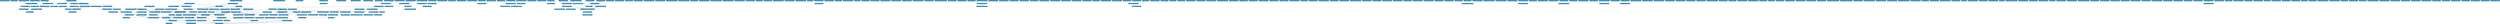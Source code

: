 strict graph grafo1 {
	graph [bb="0,0,42338,477",
		id=grafo1,
		overlap=False
	];
	node [fontsize=12,
		label="\N",
		shape=rectangle,
		style=filled
	];
	0	 [URL="membro-1609153936087156.html",
		color="#0A6EA4",
		fontcolor="#FFFFFF",
		height=0.29167,
		label="Aden Rodrigues Pereira [0]",
		pos="73.5,466.5",
		width=2.0417];
	1	 [URL="membro-0932578937951219.html",
		color="#0A6EA4",
		fontcolor="#FFFFFF",
		height=0.29167,
		label="Adriana Bozzetto [0]",
		pos="223.5,466.5",
		width=1.6111];
	2	 [URL="membro-7031094369974040.html",
		color="#0A6EA4",
		fontcolor="#FFFFFF",
		height=0.29167,
		label="Adriana Hartemink Cantini [0]",
		pos="380.5,466.5",
		width=2.25];
	3	 [URL="membro-0066064804872399.html",
		color="#0A6EA4",
		fontcolor="#FFFFFF",
		height=0.29167,
		label="Adriana Martins da Silva [0]",
		pos="555.5,466.5",
		width=2.1111];
	4	 [URL="membro-5146505733269909.html",
		color="#0A6EA4",
		fontcolor="#FFFFFF",
		height=0.29167,
		label="Adriano de Souza [5]",
		pos="865.5,352.5",
		width=1.6528];
	330	 [URL="membro-4291668071705125.html",
		color="#0A6EA4",
		fontcolor="#FFFFFF",
		height=0.29167,
		label="Sonia M. da Silva Junqueira [5]",
		pos="627.5,295.5",
		width=2.3194];
	4 -- 330	 [pos="821.57,341.98 778.86,331.75 714.34,316.3 671.58,306.06"];
	335	 [URL="membro-3732204030388531.html",
		color="#0A6EA4",
		fontcolor="#FFFFFF",
		height=0.29167,
		label="Taíse Simioni [10]",
		pos="1099.5,295.5",
		width=1.4444];
	4 -- 335	 [pos="908.69,341.98 950.69,331.75 1014.1,316.3 1056.2,306.06"];
	347	 [URL="membro-7782069813755336.html",
		color="#0A6EA4",
		fontcolor="#FFFFFF",
		height=0.29167,
		label="Vanessa Scheeren [5]",
		pos="451.5,238.5",
		width=1.6528];
	330 -- 347	 [pos="594.81,284.91 563.2,274.67 515.57,259.25 484.02,249.03"];
	345	 [URL="membro-7316864301240506.html",
		color="#0A6EA4",
		fontcolor="#FFFFFF",
		height=0.29167,
		label="Valesca Brasil Irala [2]",
		pos="1167.5,238.5",
		width=1.7361];
	335 -- 345	 [pos="1112.3,284.78 1124.4,274.59 1142.6,259.35 1154.8,249.17"];
	5	 [URL="membro-0473681435809042.html",
		color="#0A6EA4",
		fontcolor="#FFFFFF",
		height=0.29167,
		label="Ailton Jesus Dinardi [2]",
		pos="2198.5,295.5",
		width=1.8056];
	96	 [URL="membro-3147425109706294.html",
		color="#0A6EA4",
		fontcolor="#FFFFFF",
		height=0.29167,
		label="Diana P. Salomão de Freitas [16]",
		pos="2353.5,238.5",
		width=2.4028];
	5 -- 96	 [pos="2227.3,284.91 2255.1,274.67 2297.1,259.25 2324.9,249.03"];
	228	 [URL="membro-2047536712039793.html",
		color="#0A6EA4",
		fontcolor="#FFFFFF",
		height=0.29167,
		label="Mara R. Bonini Marzari [1]",
		pos="2098.5,238.5",
		width=2.0417];
	5 -- 228	 [pos="2179.7,284.78 2161.8,274.59 2135.1,259.35 2117.2,249.17"];
	137	 [URL="membro-1822354320609261.html",
		color="#0A6EA4",
		fontcolor="#FFFFFF",
		height=0.29167,
		label="Francéli Brizolla [6]",
		pos="2303.5,124.5",
		width=1.5556];
	96 -- 137	 [pos="2318.7,227.86 2301.6,220.67 2282.5,209.26 2272.5,192 2261.4,172.8 2279.2,148.93 2292.1,135.33"];
	299	 [URL="membro-8150927782611326.html",
		color="#0A6EA4",
		fontcolor="#FFFFFF",
		height=0.29167,
		label="Renata Hernandez Lindemann [5]",
		pos="2577.5,124.5",
		width=2.4722];
	96 -- 299	 [pos="2374.2,227.98 2416.7,206.32 2513.8,156.94 2556.6,135.16"];
	108	 [URL="membro-7336897624367746.html",
		color="#0A6EA4",
		fontcolor="#FFFFFF",
		height=0.29167,
		label="Elena M. Billig Mello [15]",
		pos="2353.5,181.5",
		width=1.9861];
	96 -- 108	 [pos="2353.5,227.78 2353.5,217.59 2353.5,202.35 2353.5,192.17"];
	108 -- 137	 [pos="2344.1,170.78 2335.2,160.59 2321.8,145.35 2312.9,135.17"];
	108 -- 299	 [pos="2394.8,170.98 2435,160.75 2495.8,145.3 2536,135.06"];
	6	 [URL="membro-0637516284559113.html",
		color="#0A6EA4",
		fontcolor="#FFFFFF",
		height=0.29167,
		label="Alessandro Carvalho Bica [1]",
		pos="2567.5,352.5",
		width=2.1944];
	69	 [URL="membro-6268846689825329.html",
		color="#0A6EA4",
		fontcolor="#FFFFFF",
		height=0.29167,
		label="Claudete da S. Lima Martins [11]",
		pos="2468.5,295.5",
		width=2.4306];
	6 -- 69	 [pos="2548.9,341.78 2531.2,331.59 2504.7,316.35 2487,306.17"];
	106	 [URL="membro-2760002240063004.html",
		color="#0A6EA4",
		fontcolor="#FFFFFF",
		height=0.29167,
		label="Edward F. Castro Pessano [8]",
		pos="2862.5,238.5",
		width=2.1944];
	6 -- 106	 [pos="2594.7,341.98 2650.8,320.32 2778.5,270.94 2834.9,249.16"];
	153	 [URL="membro-7869822301579405.html",
		color="#0A6EA4",
		fontcolor="#FFFFFF",
		height=0.29167,
		label="Guilherme Frederico Marranghello [7]",
		pos="4493.5,181.5",
		width=2.75];
	6 -- 153	 [pos="2646.6,351.35 2958.8,346.67 4090.7,328.2 4120.5,306 4149.8,284.19 4118.3,251.29 4146.5,228 4156.1,220.03 4296.7,203.11 4395.9,192.02"];
	185	 [URL="membro-7724745358129837.html",
		color="#0A6EA4",
		fontcolor="#FFFFFF",
		height=0.29167,
		label="Julio C. Bresolin Marinho [7]",
		pos="2052.5,181.5",
		width=2.1667];
	6 -- 185	 [pos="2488.4,347.78 2379.9,340.69 2190.6,325.95 2124.5,306 2072.2,290.2 2043.8,295.76 2015.5,249 2003.6,229.34 2024.4,205.63 2039.3,192.18"];
	69 -- 96	 [pos="2447.1,284.91 2426.5,274.67 2395.4,259.25 2374.7,249.03"];
	69 -- 137	 [pos="2380.9,287.19 2330.1,280.37 2273.2,268.55 2257.5,249 2248.3,237.56 2252.3,201.26 2265.5,171 2271.6,157.05 2283.1,143.89 2291.9,135.15"];
	69 -- 108	 [pos="2467.9,284.66 2466.6,270.17 2462.4,244.43 2448.5,228 2433.9,210.75 2411.4,199.34 2392,192.15"];
	69 -- 106	 [pos="2541.2,284.98 2612,274.73 2719.1,259.25 2789.9,249.01"];
	69 -- 185	 [pos="2384.7,284.97 2337,277.64 2276.5,266.06 2224.5,249 2203.9,242.25 2200.5,236.38 2180.5,228 2148.1,214.43 2110.2,200.96 2084.1,192.03"];
	205	 [URL="membro-5738457184189921.html",
		color="#0A6EA4",
		fontcolor="#FFFFFF",
		height=0.29167,
		label="Lisete Funari Dias [6]",
		pos="6216.5,238.5",
		width=1.6667];
	69 -- 205	 [pos="2556.1,293.5 2659.6,291.19 2837.1,287.4 2989.5,285 3691,273.93 5447.2,305.17 6146.5,249 6149.7,248.74 6152.9,248.43 6156.2,248.08"];
	106 -- 185	 [pos="2783.4,232.93 2628.1,222.01 2285.3,197.88 2130.8,187.01"];
	316	 [URL="membro-9814152155074530.html",
		color="#0A6EA4",
		fontcolor="#FFFFFF",
		height=0.29167,
		label="Sandra Elisa Haas [43]",
		pos="3005.5,124.5",
		width=1.7361];
	106 -- 316	 [pos="2904.3,227.92 2926.1,220.69 2952,209.25 2970.5,192 2987.7,175.99 2997.9,149.61 3002.5,135.02"];
	317	 [URL="membro-9814152155074530.html",
		color="#0A6EA4",
		fontcolor="#FFFFFF",
		height=0.29167,
		label="Sandra Elisa Haas [43]",
		pos="2927.5,67.5",
		width=1.7361];
	106 -- 317	 [pos="2807.6,227.99 2784,221.12 2757.4,209.94 2738.5,192 2712.1,166.97 2690.7,142.34 2713.5,114 2732.3,90.726 2808.7,78.5 2864.9,72.53"];
	346	 [URL="membro-8135232309980269.html",
		color="#0A6EA4",
		fontcolor="#FFFFFF",
		height=0.29167,
		label="Vanderlei Folmer [15]",
		pos="3235.5,10.5",
		width=1.6944];
	106 -- 346	 [pos="2899.7,227.96 2926.2,219.77 2962.5,207.25 2992.5,192 3032.7,171.57 3041.4,163.31 3076.5,135 3115.7,103.44 3118.5,87.514 3158.5,57 \
3176.7,43.074 3199.4,29.808 3215.4,21.037"];
	305	 [URL="membro-1134532326779900.html",
		color="#0A6EA4",
		fontcolor="#FFFFFF",
		height=0.29167,
		label="Robson Luiz Puntel [12]",
		pos="3161.5,181.5",
		width=1.8611];
	106 -- 305	 [pos="2917.7,227.98 2971.4,217.73 3052.7,202.25 3106.4,192.01"];
	153 -- 299	 [pos="4394.4,171.57 4391.4,171.36 4388.4,171.17 4385.5,171 3643.5,127.01 3455.9,171.62 2713.5,135 2698.4,134.25 2682.3,133.22 2666.7,132.1"];
	233	 [URL="membro-2906182031441331.html",
		color="#0A6EA4",
		fontcolor="#FFFFFF",
		height=0.29167,
		label="Márcia Maria Lucchese [7]",
		pos="4496.5,124.5",
		width=2.0139];
	153 -- 233	 [pos="4494.1,170.78 4494.6,160.59 4495.4,145.35 4495.9,135.17"];
	307	 [URL="membro-0275429823887025.html",
		color="#0A6EA4",
		fontcolor="#FFFFFF",
		height=0.29167,
		label="Rodrigo da Silva Franco [1]",
		pos="4331.5,124.5",
		width=2.0694];
	153 -- 307	 [pos="4463.4,170.91 4434.3,160.67 4390.5,145.25 4361.4,135.03"];
	316 -- 317	 [pos="2990.8,113.78 2976.9,103.59 2956,88.348 2942.1,78.173"];
	316 -- 346	 [pos="3021.8,113.88 3043.8,99.867 3084.2,74.895 3120.5,57 3148.9,43.016 3182.6,29.76 3206.2,21.006"];
	327	 [URL="membro-1205982002582299.html",
		color="#0A6EA4",
		fontcolor="#FFFFFF",
		height=0.29167,
		label="Simone Pinton [2]",
		pos="2973.5,10.5",
		width=1.4306];
	316 -- 327	 [pos="3005.7,113.72 3005.6,100.18 3004.5,76.369 2998.5,57 2994.5,43.859 2986.6,30.153 2980.7,21.056"];
	317 -- 346	 [pos="2984.4,56.979 3039.7,46.734 3123.4,31.249 3178.7,21.008"];
	317 -- 327	 [pos="2936.2,56.779 2944.4,46.588 2956.7,31.348 2964.9,21.173"];
	305 -- 316	 [pos="3132.5,170.91 3104.5,160.67 3062.3,145.25 3034.3,135.03"];
	305 -- 317	 [pos="3150.9,170.89 3135.7,156.2 3106.1,129.69 3076.5,114 3045.1,97.393 3006.8,85.606 2976.9,78.054"];
	305 -- 346	 [pos="3167.6,170.97 3172.9,161.66 3180.6,147.64 3186.5,135 3205.6,93.696 3224.2,42.659 3231.8,21.004"];
	338	 [URL="membro-2277857386983441.html",
		color="#0A6EA4",
		fontcolor="#FFFFFF",
		height=0.29167,
		label="Thais Posser [21]",
		pos="4561.5,67.5",
		width=1.375];
	305 -- 338	 [pos="3208.8,170.97 3280.7,155.47 3422,126.96 3543.5,114 3967.6,68.785 4078.4,123.48 4502.5,78 4505.6,77.667 4508.8,77.268 4512,76.823"];
	282	 [URL="membro-0476257235034440.html",
		color="#0A6EA4",
		fontcolor="#FFFFFF",
		height=0.29167,
		label="Paulo Henrique Guadagnini [2]",
		pos="4750.5,67.5",
		width=2.3056];
	233 -- 282	 [pos="4543.4,113.98 4589,103.75 4657.8,88.297 4703.5,78.056"];
	311	 [URL="membro-2965334039603843.html",
		color="#0A6EA4",
		fontcolor="#FFFFFF",
		height=0.29167,
		label="Rosana C. Maia Santos [1]",
		pos="4421.5,67.5",
		width=2];
	233 -- 311	 [pos="4482.4,113.78 4469,103.59 4448.9,88.348 4435.5,78.173"];
	338 -- 346	 [pos="4512,58.174 4508.8,57.729 4505.6,57.331 4502.5,57 4264.5,31.578 3516.3,15.788 3296.7,11.614"];
	348	 [URL="membro-7536898569014007.html",
		color="#0A6EA4",
		fontcolor="#FFFFFF",
		height=0.29167,
		label="Vania Elisabeth Barlette [1]",
		pos="4750.5,10.5",
		width=2.0556];
	282 -- 348	 [pos="4750.5,56.779 4750.5,46.588 4750.5,31.348 4750.5,21.173"];
	7	 [URL="membro-4578163028362070.html",
		color="#0A6EA4",
		fontcolor="#FFFFFF",
		height=0.29167,
		label="Alex S. Gomes Leão [2]",
		pos="4045.5,295.5",
		width=1.8472];
	7 -- 106	 [pos="3978.9,292.29 3775.3,282.48 3161.4,252.9 2941.8,242.32"];
	277	 [URL="membro-7646090474831649.html",
		color="#0A6EA4",
		fontcolor="#FFFFFF",
		height=0.29167,
		label="Patrícia P. Goulart Carpes [5]",
		pos="6372.5,238.5",
		width=2.1667];
	7 -- 277	 [pos="4112.1,291.5 4151.9,289.25 4203.6,286.59 4249.5,285 5154,253.74 5382.6,311.3 6285.5,249 6288.4,248.8 6291.3,248.57 6294.3,248.32"];
	289	 [URL="membro-3321947327740091.html",
		color="#0A6EA4",
		fontcolor="#FFFFFF",
		height=0.29167,
		label="Radael de Souza Parolin [4]",
		pos="6688.5,181.5",
		width=2.0694];
	277 -- 289	 [pos="6430.8,227.98 6487.6,217.73 6573.5,202.25 6630.2,192.01"];
	8	 [URL="membro-2812319201796904.html",
		color="#0A6EA4",
		fontcolor="#FFFFFF",
		height=0.29167,
		label="Alexandre Machado Takahama [0]",
		pos="7064.5,466.5",
		width=2.5278];
	9	 [URL="membro-8786959920026227.html",
		color="#0A6EA4",
		fontcolor="#FFFFFF",
		height=0.29167,
		label="Alice Hirschmann [0]",
		pos="7233.5,466.5",
		width=1.6528];
	10	 [URL="membro-9365069870272242.html",
		color="#0A6EA4",
		fontcolor="#FFFFFF",
		height=0.29167,
		label="Alinne de Lima Bonetti [1]",
		pos="1892.5,295.5",
		width=2.0139];
	123	 [URL="membro-8442280124362170.html",
		color="#0A6EA4",
		fontcolor="#FFFFFF",
		height=0.29167,
		label="Fabiane Ferreira da Silva [5]",
		pos="1892.5,238.5",
		width=2.1111];
	10 -- 123	 [pos="1892.5,284.78 1892.5,274.59 1892.5,259.35 1892.5,249.17"];
	123 -- 185	 [pos="1922.2,227.91 1951,217.67 1994.3,202.25 2022.9,192.03"];
	11	 [URL="membro-6578656064045662.html",
		color="#0A6EA4",
		fontcolor="#FFFFFF",
		height=0.29167,
		label="Alisson Darós Santos [3]",
		pos="7378.5,466.5",
		width=1.875];
	113	 [URL="membro-4030189248596755.html",
		color="#0A6EA4",
		fontcolor="#FFFFFF",
		height=0.29167,
		label="Elisa Regina Cara [3]",
		pos="7378.5,409.5",
		width=1.6528];
	11 -- 113	 [pos="7378.5,455.78 7378.5,445.59 7378.5,430.35 7378.5,420.17"];
	12	 [URL="membro-4302505116914980.html",
		color="#0A6EA4",
		fontcolor="#FFFFFF",
		height=0.29167,
		label="Allan Seeber [1]",
		pos="2795.5,181.5",
		width=1.3194];
	364	 [URL="membro-2955767520833215.html",
		color="#0A6EA4",
		fontcolor="#FFFFFF",
		height=0.29167,
		label="Wladimir Hernandez Flores [3]",
		pos="2804.5,124.5",
		width=2.2778];
	12 -- 364	 [pos="2797.2,170.78 2798.8,160.59 2801.2,145.35 2802.8,135.17"];
	13	 [URL="membro-8280027528821559.html",
		color="#0A6EA4",
		fontcolor="#FFFFFF",
		height=0.29167,
		label="Álvaro L. Ávila da Cunha [0]",
		pos="7543.5,466.5",
		width=2.1944];
	14	 [URL="membro-1075436289053313.html",
		color="#0A6EA4",
		fontcolor="#FFFFFF",
		height=0.29167,
		label="Amélia R. Borges de Bastos [2]",
		pos="2586.5,238.5",
		width=2.3194];
	14 -- 137	 [pos="2563.9,227.92 2534.2,214.17 2480.4,189.71 2433.5,171 2400.2,157.72 2361.5,144.1 2335,135.05"];
	14 -- 299	 [pos="2615.4,227.94 2642.6,216.22 2677.1,195.67 2662.5,171 2652.1,153.49 2632.6,142.15 2614.8,135.05"];
	40	 [URL="membro-0168899505793585.html",
		color="#0A6EA4",
		fontcolor="#FFFFFF",
		height=0.29167,
		label="Bruna Roman Nunes [1]",
		pos="2586.5,181.5",
		width=1.8611];
	14 -- 40	 [pos="2586.5,227.78 2586.5,217.59 2586.5,202.35 2586.5,192.17"];
	40 -- 299	 [pos="2584.8,170.78 2583.2,160.59 2580.8,145.35 2579.2,135.17"];
	15	 [URL="membro-5732785924008642.html",
		color="#0A6EA4",
		fontcolor="#FFFFFF",
		height=0.29167,
		label="Ana C. de O. Salgueiro de Moura [3]",
		pos="6858.5,466.5",
		width=2.6944];
	44	 [URL="membro-4565465111125811.html",
		color="#0A6EA4",
		fontcolor="#FFFFFF",
		height=0.29167,
		label="Camila A. Tolentino Cicuto [7]",
		pos="6914.5,409.5",
		width=2.2917];
	15 -- 44	 [pos="6869,455.78 6879,445.59 6894,430.35 6904,420.17"];
	195	 [URL="membro-2702894230612264.html",
		color="#0A6EA4",
		fontcolor="#FFFFFF",
		height=0.29167,
		label="Leandro Duso [4]",
		pos="6819.5,352.5",
		width=1.4028];
	15 -- 195	 [pos="6847.1,455.87 6838.6,447.15 6827.6,433.99 6822.5,420 6815.6,401.06 6816.6,377.1 6818,363.41"];
	44 -- 195	 [pos="6896.6,398.78 6879.6,388.59 6854.2,373.35 6837.3,363.17"];
	257	 [URL="membro-2136144172613304.html",
		color="#0A6EA4",
		fontcolor="#FFFFFF",
		height=0.29167,
		label="Maurícius Selvero Pazinato [22]",
		pos="6714.5,238.5",
		width=2.3472];
	44 -- 257	 [pos="6964.1,398.93 7038.1,381.04 7163.5,341.16 7113.5,285 7093,261.95 6910.1,248.55 6799.2,242.47"];
	248	 [URL="membro-2809121862614598.html",
		color="#0A6EA4",
		fontcolor="#FFFFFF",
		height=0.29167,
		label="Maria S. Aranda Moraes [1]",
		pos="6859.5,295.5",
		width=2.0833];
	44 -- 248	 [pos="6909.4,398.98 6899,377.37 6875.3,328.19 6864.7,306.33"];
	195 -- 248	 [pos="6827,341.78 6834.2,331.59 6844.9,316.35 6852,306.17"];
	16	 [URL="membro-3216449144279833.html",
		color="#0A6EA4",
		fontcolor="#FFFFFF",
		height=0.29167,
		label="Ana C. Gomes Miranda [8]",
		pos="7234.5,295.5",
		width=2.0417];
	16 -- 257	 [pos="7160.6,286.62 7155.8,286.06 7151.1,285.52 7146.5,285 7026,271.33 6886.5,256.49 6799.4,247.34"];
	17	 [URL="membro-7082296865041644.html",
		color="#0A6EA4",
		fontcolor="#FFFFFF",
		height=0.29167,
		label="Ana C. Fagundes Antunes [0]",
		pos="7719.5,466.5",
		width=2.2083];
	18	 [URL="membro-8696471514884993.html",
		color="#0A6EA4",
		fontcolor="#FFFFFF",
		height=0.29167,
		label="Ana C. da Silva Rodrigues [3]",
		pos="6057.5,238.5",
		width=2.2361];
	78	 [URL="membro-2938211359705852.html",
		color="#0A6EA4",
		fontcolor="#FFFFFF",
		height=0.29167,
		label="Cristiane Heredia Gomes [3]",
		pos="5928.5,181.5",
		width=2.1111];
	18 -- 78	 [pos="6033.5,227.91 6010.4,217.67 5975.5,202.25 5952.3,192.03"];
	120	 [URL="membro-0521894476170125.html",
		color="#0A6EA4",
		fontcolor="#FFFFFF",
		height=0.29167,
		label="Everton Fêrrêr de Oliveira [2]",
		pos="6101.5,181.5",
		width=2.1944];
	18 -- 120	 [pos="6065.8,227.78 6073.6,217.59 6085.4,202.35 6093.3,192.17"];
	181	 [URL="membro-5364387277554857.html",
		color="#0A6EA4",
		fontcolor="#FFFFFF",
		height=0.29167,
		label="Juliana Brandão Machado [1]",
		pos="6277.5,181.5",
		width=2.1806];
	18 -- 181	 [pos="6098.1,227.98 6137.6,217.75 6197.2,202.3 6236.8,192.06"];
	328	 [URL="membro-8832898581140645.html",
		color="#0A6EA4",
		fontcolor="#FFFFFF",
		height=0.29167,
		label="Simone Silva Alves [1]",
		pos="6101.5,124.5",
		width=1.7639];
	120 -- 328	 [pos="6101.5,170.78 6101.5,160.59 6101.5,145.35 6101.5,135.17"];
	19	 [URL="membro-6455150639459712.html",
		color="#0A6EA4",
		fontcolor="#FFFFFF",
		height=0.29167,
		label="Ana L. Montano Boessio [0]",
		pos="7893.5,466.5",
		width=2.125];
	20	 [URL="membro-0656831363283655.html",
		color="#0A6EA4",
		fontcolor="#FFFFFF",
		height=0.29167,
		label="Ana P. Gomes Lara [0]",
		pos="8052.5,466.5",
		width=1.7778];
	21	 [URL="membro-4075727326925108.html",
		color="#0A6EA4",
		fontcolor="#FFFFFF",
		height=0.29167,
		label="Analía D. Valle Garnero [21]",
		pos="8212.5,466.5",
		width=2.1667];
	125	 [URL="membro-3194461270391349.html",
		color="#0A6EA4",
		fontcolor="#FFFFFF",
		height=0.29167,
		label="Fabiano Pimentel Torres [3]",
		pos="8161.5,409.5",
		width=2.0694];
	21 -- 125	 [pos="8202.9,455.78 8193.8,445.59 8180.2,430.35 8171,420.17"];
	302	 [URL="membro-2410346128596894.html",
		color="#0A6EA4",
		fontcolor="#FFFFFF",
		height=0.29167,
		label="Ricardo José Gunski [21]",
		pos="8212.5,352.5",
		width=1.9028];
	21 -- 302	 [pos="8222.8,455.69 8230.4,446.87 8240.3,433.66 8244.5,420 8251,398.95 8234.8,376.09 8223.1,363.11"];
	125 -- 302	 [pos="8171.1,398.78 8180.2,388.59 8193.8,373.35 8203,363.17"];
	22	 [URL="membro-7166103196673219.html",
		color="#0A6EA4",
		fontcolor="#FFFFFF",
		height=0.29167,
		label="Analva A. A. Lucas Passos [0]",
		pos="8390.5,466.5",
		width=2.2778];
	23	 [URL="membro-8636427420690720.html",
		color="#0A6EA4",
		fontcolor="#FFFFFF",
		height=0.29167,
		label="Anderson L. Jeske Bihain [14]",
		pos="8571.5,466.5",
		width=2.25];
	119	 [URL="membro-8051531823282859.html",
		color="#0A6EA4",
		fontcolor="#FFFFFF",
		height=0.29167,
		label="Everson J. Gomes da Silva [2]",
		pos="8462.5,409.5",
		width=2.2361];
	23 -- 119	 [pos="8551.3,455.91 8531.7,445.67 8502.2,430.25 8482.6,420.03"];
	194	 [URL="membro-7385942137403019.html",
		color="#0A6EA4",
		fontcolor="#FFFFFF",
		height=0.29167,
		label="Leandro Blass [14]",
		pos="8527.5,352.5",
		width=1.4861];
	23 -- 194	 [pos="8569,455.77 8565.7,442.27 8559.3,418.51 8551.5,399 8546.4,386.36 8539.1,372.57 8533.8,363.31"];
	284	 [URL="membro-4688149119795206.html",
		color="#0A6EA4",
		fontcolor="#FFFFFF",
		height=0.29167,
		label="Pedro C. M. X. de Mello e Silva [1]",
		pos="8568.5,295.5",
		width=2.5972];
	23 -- 284	 [pos="8575.6,455.75 8583.3,434.08 8598.5,383.63 8589.5,342 8586.7,329.01 8580,315.28 8574.9,306.13"];
	119 -- 194	 [pos="8474.7,398.78 8486.3,388.59 8503.7,373.35 8515.3,363.17"];
	194 -- 284	 [pos="8535.2,341.78 8542.5,331.59 8553.5,316.35 8560.8,306.17"];
	24	 [URL="membro-2869652027513088.html",
		color="#0A6EA4",
		fontcolor="#FFFFFF",
		height=0.29167,
		label="Anderson R. Pereira Corrêa [1]",
		pos="8753.5,466.5",
		width=2.2917];
	46	 [URL="membro-5819114335361707.html",
		color="#0A6EA4",
		fontcolor="#FFFFFF",
		height=0.29167,
		label="Camila de Almeida Silva [2]",
		pos="8753.5,409.5",
		width=2.1111];
	24 -- 46	 [pos="8753.5,455.78 8753.5,445.59 8753.5,430.35 8753.5,420.17"];
	355	 [URL="membro-5499729844691575.html",
		color="#0A6EA4",
		fontcolor="#FFFFFF",
		height=0.29167,
		label="Victor da Silva Oliveira [2]",
		pos="8835.5,352.5",
		width=2.0278];
	46 -- 355	 [pos="8768.9,398.78 8783.6,388.59 8805.5,373.35 8820.1,363.17"];
	25	 [URL="membro-6766463725328889.html",
		color="#0A6EA4",
		fontcolor="#FFFFFF",
		height=0.29167,
		label="André Daniel Paixão [0]",
		pos="8920.5,466.5",
		width=1.8472];
	26	 [URL="membro-9063998902105812.html",
		color="#0A6EA4",
		fontcolor="#FFFFFF",
		height=0.29167,
		label="André Gündel [5]",
		pos="2911.5,181.5",
		width=1.4028];
	26 -- 316	 [pos="2929.2,170.78 2946,160.59 2971.1,145.35 2987.9,135.17"];
	26 -- 317	 [pos="2913,170.98 2916,149.37 2922.9,100.19 2926,78.328"];
	26 -- 233	 [pos="2962.1,178 2996.8,175.71 3043.9,172.82 3085.5,171 3675.8,145.2 3825.4,180.58 4414.5,135 4417.5,134.77 4420.6,134.5 4423.7,134.21"];
	26 -- 364	 [pos="2891.6,170.91 2872.4,160.67 2843.5,145.25 2824.3,135.03"];
	27	 [URL="membro-0808253492421363.html",
		color="#0A6EA4",
		fontcolor="#FFFFFF",
		height=0.29167,
		label="André L. Silva da Silva [3]",
		pos="5656.5,295.5",
		width=2.0139];
	31	 [URL="membro-2639464990085544.html",
		color="#0A6EA4",
		fontcolor="#FFFFFF",
		height=0.29167,
		label="Anelise Marlene Schmidt [3]",
		pos="5821.5,238.5",
		width=2.125];
	27 -- 31	 [pos="5687.1,284.91 5716.8,274.67 5761.4,259.25 5791,249.03"];
	227	 [URL="membro-4134633660161244.html",
		color="#0A6EA4",
		fontcolor="#FFFFFF",
		height=0.29167,
		label="Mara E. Jappe Goi [21]",
		pos="5770.5,181.5",
		width=1.7778];
	27 -- 227	 [pos="5667,284.98 5688.6,263.37 5737.8,214.19 5759.7,192.33"];
	303	 [URL="membro-0307859719242030.html",
		color="#0A6EA4",
		fontcolor="#FFFFFF",
		height=0.29167,
		label="Ricardo Machado Ellensohn [20]",
		pos="5692.5,124.5",
		width=2.4167];
	27 -- 303	 [pos="5658.8,284.8 5665.2,254.09 5683.8,165.9 5690.2,135.19"];
	31 -- 78	 [pos="5841.4,227.91 5860.6,217.67 5889.5,202.25 5908.7,192.03"];
	31 -- 227	 [pos="5811.9,227.78 5802.8,217.59 5789.2,202.35 5780,192.17"];
	227 -- 303	 [pos="5755.8,170.78 5741.9,160.59 5721,145.35 5707.1,135.17"];
	318	 [URL="membro-8275677837912851.html",
		color="#0A6EA4",
		fontcolor="#FFFFFF",
		height=0.29167,
		label="Sandra Hunsche [7]",
		pos="5263.5,67.5",
		width=1.5417];
	303 -- 318	 [pos="5613.3,113.98 5527.9,102.62 5394,84.833 5319,74.878"];
	28	 [URL="membro-8812847806952873.html",
		color="#0A6EA4",
		fontcolor="#FFFFFF",
		height=0.29167,
		label="André Martins Alvarenga [0]",
		pos="9082.5,466.5",
		width=2.1528];
	29	 [URL="membro-9257019128596134.html",
		color="#0A6EA4",
		fontcolor="#FFFFFF",
		height=0.29167,
		label="André Müller Reck [0]",
		pos="9240.5,466.5",
		width=1.7361];
	30	 [URL="membro-0043376390965232.html",
		color="#0A6EA4",
		fontcolor="#FFFFFF",
		height=0.29167,
		label="Andréa Becker Narvaes [0]",
		pos="9394.5,466.5",
		width=2.0417];
	32	 [URL="membro-6348630855781978.html",
		color="#0A6EA4",
		fontcolor="#FFFFFF",
		height=0.29167,
		label="Angela Maria Hartmann [3]",
		pos="5225.5,238.5",
		width=2.0694];
	32 -- 153	 [pos="5150.9,232.69 5018.3,222.37 4741.3,200.8 4592.7,189.23"];
	32 -- 233	 [pos="5150.9,234.85 5057.2,229.44 4892,217.08 4752.5,192 4671.3,177.4 4578.1,150.09 4529.7,135.07"];
	32 -- 318	 [pos="5223.2,227.76 5218.8,205.68 5211.3,153.9 5225.5,114 5230.5,99.859 5241.9,86.914 5250.9,78.293"];
	102	 [URL="membro-3738313938168252.html",
		color="#0A6EA4",
		fontcolor="#FFFFFF",
		height=0.29167,
		label="Edson Massayuki Kakuno [2]",
		pos="5389.5,181.5",
		width=2.1944];
	32 -- 102	 [pos="5256,227.91 5285.4,217.67 5329.8,202.25 5359.2,192.03"];
	236	 [URL="membro-9143459351377977.html",
		color="#0A6EA4",
		fontcolor="#FFFFFF",
		height=0.29167,
		label="Márcio A. Rodrigues Martins [1]",
		pos="5321.5,124.5",
		width=2.4028];
	32 -- 236	 [pos="5231.1,227.81 5238.6,213.94 5252.8,189.35 5268.5,171 5280.3,157.25 5296.2,143.86 5307.5,135"];
	285	 [URL="membro-5512659010248787.html",
		color="#0A6EA4",
		fontcolor="#FFFFFF",
		height=0.29167,
		label="Pedro F. Teixeira Dorneles [5]",
		pos="5506.5,124.5",
		width=2.2361];
	32 -- 285	 [pos="5234.4,227.77 5247.4,212.69 5273.4,185.44 5301.5,171 5326.2,158.32 5393.8,144.31 5444.7,135.01"];
	102 -- 285	 [pos="5411.2,170.91 5432.2,160.67 5463.9,145.25 5484.9,135.03"];
	236 -- 318	 [pos="5310.6,113.78 5300.2,103.59 5284.7,88.348 5274.4,78.173"];
	285 -- 318	 [pos="5461.6,113.98 5418,103.75 5352.2,88.297 5308.5,78.056"];
	33	 [URL="membro-0905235589505578.html",
		color="#0A6EA4",
		fontcolor="#FFFFFF",
		height=0.29167,
		label="Angelo Alberto Schneider [0]",
		pos="9565.5,466.5",
		width=2.1944];
	34	 [URL="membro-2960319577737903.html",
		color="#0A6EA4",
		fontcolor="#FFFFFF",
		height=0.29167,
		label="Antonio Batista Pereira [13]",
		pos="4342.5,352.5",
		width=2.0694];
	134	 [URL="membro-4895231407900749.html",
		color="#0A6EA4",
		fontcolor="#FFFFFF",
		height=0.29167,
		label="Filipe de Carvalho Victoria [14]",
		pos="4342.5,295.5",
		width=2.3333];
	34 -- 134	 [pos="4342.5,341.78 4342.5,331.59 4342.5,316.35 4342.5,306.17"];
	162	 [URL="membro-2069437408328707.html",
		color="#0A6EA4",
		fontcolor="#FFFFFF",
		height=0.29167,
		label="Jair Putzke [9]",
		pos="4573.5,238.5",
		width=1.1806];
	34 -- 162	 [pos="4370.3,341.9 4393,333 4425.7,319.58 4453.5,306 4490.9,287.74 4532.9,263.12 4556,249.22"];
	184	 [URL="membro-7328532865816639.html",
		color="#0A6EA4",
		fontcolor="#FFFFFF",
		height=0.29167,
		label="Juliano Tomazzoni Boldo [2]",
		pos="4233.5,238.5",
		width=2.1528];
	34 -- 184	 [pos="4304.4,341.98 4285.3,334.82 4263.3,323.4 4249.5,306 4236.3,289.38 4233.7,263.71 4233.4,249.29"];
	225	 [URL="membro-4304180741961721.html",
		color="#0A6EA4",
		fontcolor="#FFFFFF",
		height=0.29167,
		label="Luiz F. Wurdig Roesch [4]",
		pos="4440.5,238.5",
		width=2.0139];
	34 -- 225	 [pos="4384.1,341.96 4403,334.96 4423.6,323.69 4435.5,306 4447,288.82 4445.1,263.36 4442.7,249.12"];
	283	 [URL="membro-6404519694715281.html",
		color="#0A6EA4",
		fontcolor="#FFFFFF",
		height=0.29167,
		label="Paulo Marcos Pinto [3]",
		pos="4149.5,181.5",
		width=1.75];
	34 -- 283	 [pos="4267.7,348.41 4164.5,341.98 3988.9,327.95 3969.5,306 3922.3,252.6 4040.8,210.63 4107.6,192"];
	134 -- 162	 [pos="4385.1,284.98 4426.6,274.75 4489.2,259.3 4530.7,249.06"];
	134 -- 184	 [pos="4322.3,284.91 4302.7,274.67 4273.2,259.25 4253.6,249.03"];
	134 -- 225	 [pos="4360.9,284.78 4378.5,274.59 4404.7,259.35 4422.1,249.17"];
	134 -- 283	 [pos="4341.9,284.72 4340.4,269.83 4335.6,243.1 4319.5,228 4303.6,213.06 4252.7,200.35 4210.8,192.01"];
	184 -- 283	 [pos="4217.7,227.78 4202.7,217.59 4180.2,202.35 4165.2,192.17"];
	343	 [URL="membro-6868213051236665.html",
		color="#0A6EA4",
		fontcolor="#FFFFFF",
		height=0.29167,
		label="Valdir Marcos Stefenon [2]",
		pos="4303.5,181.5",
		width=2.0278];
	225 -- 343	 [pos="4415.1,227.91 4390.4,217.67 4353.4,202.25 4328.8,192.03"];
	35	 [URL="membro-8849388301909084.html",
		color="#0A6EA4",
		fontcolor="#FFFFFF",
		height=0.29167,
		label="Arlei Prestes Tonel [1]",
		pos="9724.5,466.5",
		width=1.7222];
	196	 [URL="membro-5512506311339235.html",
		color="#0A6EA4",
		fontcolor="#FFFFFF",
		height=0.29167,
		label="Leandro Hayato Ymai [1]",
		pos="9724.5,409.5",
		width=1.9444];
	35 -- 196	 [pos="9724.5,455.78 9724.5,445.59 9724.5,430.35 9724.5,420.17"];
	36	 [URL="membro-0800483242955239.html",
		color="#0A6EA4",
		fontcolor="#FFFFFF",
		height=0.29167,
		label="Arlete M. Feijó Salcides [0]",
		pos="9878.5,466.5",
		width=2.0556];
	37	 [URL="membro-3469385544914151.html",
		color="#0A6EA4",
		fontcolor="#FFFFFF",
		height=0.29167,
		label="Beatriz Stoll Moraes [0]",
		pos="10036,466.5",
		width=1.8056];
	38	 [URL="membro-9239744025327102.html",
		color="#0A6EA4",
		fontcolor="#FFFFFF",
		height=0.29167,
		label="Bento S. da Silva Junior [5]",
		pos="10192,466.5",
		width=2.0556];
	83	 [URL="membro-9026633756865916.html",
		color="#0A6EA4",
		fontcolor="#FFFFFF",
		height=0.29167,
		label="Cristina P. Duarte Boéssio [3]",
		pos="10192,409.5",
		width=2.1944];
	38 -- 83	 [pos="10192,455.78 10192,445.59 10192,430.35 10192,420.17"];
	219	 [URL="membro-6851209637611049.html",
		color="#0A6EA4",
		fontcolor="#FFFFFF",
		height=0.29167,
		label="Lúcio Jorge Hammes [6]",
		pos="10360,409.5",
		width=1.8611];
	38 -- 219	 [pos="10224,455.91 10254,445.67 10299,430.25 10329,420.03"];
	279	 [URL="membro-3827667376371440.html",
		color="#0A6EA4",
		fontcolor="#FFFFFF",
		height=0.29167,
		label="Paula T. da Silva Selbach [1]",
		pos="10102,352.5",
		width=2.1528];
	83 -- 279	 [pos="10176,398.78 10159,388.59 10135,373.35 10119,363.17"];
	337	 [URL="membro-7183958994596911.html",
		color="#0A6EA4",
		fontcolor="#FFFFFF",
		height=0.29167,
		label="Tatiane M. Silveira Melgares [1]",
		pos="10284,352.5",
		width=2.3611];
	83 -- 337	 [pos="10210,398.78 10226,388.59 10250,373.35 10266,363.17"];
	39	 [URL="membro-8943707248628981.html",
		color="#0A6EA4",
		fontcolor="#FFFFFF",
		height=0.29167,
		label="Bianca Alves Lehmann [0]",
		pos="10536,466.5",
		width=2.0139];
	41	 [URL="membro-0992909781914273.html",
		color="#0A6EA4",
		fontcolor="#FFFFFF",
		height=0.29167,
		label="Bruno Milheira Angelo [0]",
		pos="10698,466.5",
		width=2];
	42	 [URL="membro-9429704945665907.html",
		color="#0A6EA4",
		fontcolor="#FFFFFF",
		height=0.29167,
		label="Cadidja Coutinho [6]",
		pos="10848,466.5",
		width=1.625];
	296	 [URL="membro-6918823752779978.html",
		color="#0A6EA4",
		fontcolor="#FFFFFF",
		height=0.29167,
		label="Raquel Ruppenthal [6]",
		pos="10848,409.5",
		width=1.7361];
	42 -- 296	 [pos="10848,455.78 10848,445.59 10848,430.35 10848,420.17"];
	43	 [URL="membro-3233877111687799.html",
		color="#0A6EA4",
		fontcolor="#FFFFFF",
		height=0.29167,
		label="Caiuá Cardoso Al-Alam [0]",
		pos="11050,466.5",
		width=2.0694];
	45	 [URL="membro-9012394777353260.html",
		color="#0A6EA4",
		fontcolor="#FFFFFF",
		height=0.29167,
		label="Camila B. Collares da Silva [2]",
		pos="5568.5,181.5",
		width=2.2778];
	45 -- 285	 [pos="5556.8,170.78 5545.8,160.59 5529.2,145.35 5518.1,135.17"];
	47	 [URL="membro-7637826244661176.html",
		color="#0A6EA4",
		fontcolor="#FFFFFF",
		height=0.29167,
		label="Camila G. d. Santos do Canto [4]",
		pos="11256,466.5",
		width=2.4306];
	71	 [URL="membro-6081469722279977.html",
		color="#0A6EA4",
		fontcolor="#FFFFFF",
		height=0.29167,
		label="Cláudia C. Corrêa Pérez [1]",
		pos="11110,409.5",
		width=2.0694];
	47 -- 71	 [pos="11229,455.91 11203,445.67 11163,430.25 11137,420.03"];
	94	 [URL="membro-6468309464240697.html",
		color="#0A6EA4",
		fontcolor="#FFFFFF",
		height=0.29167,
		label="Denise Aparecida Moser [5]",
		pos="11110,352.5",
		width=2.0972];
	47 -- 94	 [pos="11169,460.22 11112,454.07 11044,442.24 11026,420 11006,396.19 11046,375.11 11078,363.08"];
	144	 [URL="membro-3587011956729629.html",
		color="#0A6EA4",
		fontcolor="#FFFFFF",
		height=0.29167,
		label="Gabriela Bohlmann Duarte [1]",
		pos="11282,409.5",
		width=2.2361];
	47 -- 144	 [pos="11261,455.78 11266,445.59 11273,430.35 11278,420.17"];
	244	 [URL="membro-6868123567566302.html",
		color="#0A6EA4",
		fontcolor="#FFFFFF",
		height=0.29167,
		label="Maria do S. de Almeida Farias-Marques [5]",
		pos="11474,295.5",
		width=3.0972];
	47 -- 244	 [pos="11303,455.92 11326,448.85 11353,437.53 11372,420 11400,393.7 11386,371.66 11410,342 11423,327.23 11441,314.54 11455,306.16"];
	71 -- 94	 [pos="11110,398.78 11110,388.59 11110,373.35 11110,363.17"];
	71 -- 244	 [pos="11143,398.98 11212,377.29 11370,327.82 11440,306.08"];
	94 -- 244	 [pos="11177,341.98 11242,331.73 11341,316.25 11406,306.01"];
	147	 [URL="membro-9516222555613323.html",
		color="#0A6EA4",
		fontcolor="#FFFFFF",
		height=0.29167,
		label="Giane Rodrigues dos Santos [1]",
		pos="10972,295.5",
		width=2.3194];
	94 -- 147	 [pos="11084,341.91 11059,331.67 11022,316.25 10998,306.03"];
	238	 [URL="membro-3000763401885447.html",
		color="#0A6EA4",
		fontcolor="#FFFFFF",
		height=0.29167,
		label="Márcio Marques Martins [1]",
		pos="11148,295.5",
		width=2.0833];
	94 -- 238	 [pos="11117,341.78 11124,331.59 11134,316.35 11141,306.17"];
	315	 [URL="membro-0501764855693100.html",
		color="#0A6EA4",
		fontcolor="#FFFFFF",
		height=0.29167,
		label="Sandra Dutra Piovesan [2]",
		pos="11474,238.5",
		width=1.9722];
	244 -- 315	 [pos="11474,284.78 11474,274.59 11474,259.35 11474,249.17"];
	360	 [URL="membro-3888517099645193.html",
		color="#0A6EA4",
		fontcolor="#FFFFFF",
		height=0.29167,
		label="Walker Douglas Pincerati [1]",
		pos="11474,181.5",
		width=2.1528];
	315 -- 360	 [pos="11474,227.78 11474,217.59 11474,202.35 11474,192.17"];
	48	 [URL="membro-3006889738861726.html",
		color="#0A6EA4",
		fontcolor="#FFFFFF",
		height=0.29167,
		label="Carla Beatriz Spohr [0]",
		pos="11818,466.5",
		width=1.7639];
	49	 [URL="membro-3922573309511736.html",
		color="#0A6EA4",
		fontcolor="#FFFFFF",
		height=0.29167,
		label="Carla Eugenia Lopardo [0]",
		pos="11972,466.5",
		width=2];
	50	 [URL="membro-6432341940154857.html",
		color="#0A6EA4",
		fontcolor="#FFFFFF",
		height=0.29167,
		label="Carla Judite Kipper [0]",
		pos="12126,466.5",
		width=1.7361];
	51	 [URL="membro-3758714218353612.html",
		color="#0A6EA4",
		fontcolor="#FFFFFF",
		height=0.29167,
		label="Carlos Benhur Kasper [0]",
		pos="12276,466.5",
		width=1.9306];
	52	 [URL="membro-0346145295521362.html",
		color="#0A6EA4",
		fontcolor="#FFFFFF",
		height=0.29167,
		label="Carlos Garcia Rizzon [1]",
		pos="11492,466.5",
		width=1.875];
	156	 [URL="membro-6414093380131120.html",
		color="#0A6EA4",
		fontcolor="#FFFFFF",
		height=0.29167,
		label="Ida M. Morales Marins [1]",
		pos="11570,409.5",
		width=1.9722];
	52 -- 156	 [pos="11507,455.78 11521,445.59 11541,430.35 11555,420.17"];
	200	 [URL="membro-5260632872182857.html",
		color="#0A6EA4",
		fontcolor="#FFFFFF",
		height=0.29167,
		label="Leonor Simioni [1]",
		pos="11474,352.5",
		width=1.4861];
	52 -- 200	 [pos="11491,455.98 11487,434.37 11479,385.19 11475,363.33"];
	156 -- 244	 [pos="11566,398.55 11561,384.4 11550,359.51 11536,342 11523,327.25 11505,314.47 11492,306.06"];
	156 -- 200	 [pos="11551,398.78 11534,388.59 11509,373.35 11491,363.17"];
	213	 [URL="membro-9087062279864112.html",
		color="#0A6EA4",
		fontcolor="#FFFFFF",
		height=0.29167,
		label="Luciana Contreira Domingo [1]",
		pos="11666,352.5",
		width=2.3194];
	156 -- 213	 [pos="11588,398.78 11605,388.59 11631,373.35 11648,363.17"];
	213 -- 244	 [pos="11631,341.91 11596,331.67 11544,316.25 11509,306.03"];
	53	 [URL="membro-1864589659960134.html",
		color="#0A6EA4",
		fontcolor="#FFFFFF",
		height=0.29167,
		label="Carlos G. Dutra Del Castillo [0]",
		pos="12448,466.5",
		width=2.3333];
	54	 [URL="membro-8192273903900777.html",
		color="#0A6EA4",
		fontcolor="#FFFFFF",
		height=0.29167,
		label="Carlos Maximiliano Dutra [0]",
		pos="12628,466.5",
		width=2.1806];
	55	 [URL="membro-7476378319243219.html",
		color="#0A6EA4",
		fontcolor="#FFFFFF",
		height=0.29167,
		label="Carmen R. Dorneles Nogueira [0]",
		pos="12814,466.5",
		width=2.4722];
	56	 [URL="membro-0803122798080992.html",
		color="#0A6EA4",
		fontcolor="#FFFFFF",
		height=0.29167,
		label="Carolina Casagrande Blanco [0]",
		pos="13006,466.5",
		width=2.3472];
	57	 [URL="membro-3664492405958216.html",
		color="#0A6EA4",
		fontcolor="#FFFFFF",
		height=0.29167,
		label="Carolina Fernandes [0]",
		pos="13170,466.5",
		width=1.7361];
	58	 [URL="membro-5254810887797757.html",
		color="#0A6EA4",
		fontcolor="#FFFFFF",
		height=0.29167,
		label="Carolina F. de Matos Jauris [0]",
		pos="13332,466.5",
		width=2.2639];
	59	 [URL="membro-8199701906870054.html",
		color="#0A6EA4",
		fontcolor="#FFFFFF",
		height=0.29167,
		label="Caroline Schmechel Schiavon [0]",
		pos="13520,466.5",
		width=2.4444];
	60	 [URL="membro-4004565241849091.html",
		color="#0A6EA4",
		fontcolor="#FFFFFF",
		height=0.29167,
		label="Caroline Wagner [5]",
		pos="5890.5,352.5",
		width=1.5833];
	60 -- 227	 [pos="5903.1,341.71 5912.1,333.09 5923.5,320.14 5928.5,306 5940.6,272.07 5932.5,252.97 5906.5,228 5887.1,209.32 5859.8,198.12 5834.8,191.42"];
	79	 [URL="membro-5296284169605317.html",
		color="#0A6EA4",
		fontcolor="#FFFFFF",
		height=0.29167,
		label="Cristiane L. Dalla Corte [3]",
		pos="5094.5,295.5",
		width=2.0278];
	60 -- 79	 [pos="5833.3,348.4 5691.6,338.25 5324.6,311.98 5167.6,300.73"];
	171	 [URL="membro-8634309450152107.html",
		color="#0A6EA4",
		fontcolor="#FFFFFF",
		height=0.29167,
		label="Jéssie Haigert Sudati [10]",
		pos="6381.5,295.5",
		width=1.9028];
	60 -- 171	 [pos="5947.7,346.46 6027.4,337.94 6176.6,321.69 6303.5,306 6306.5,305.63 6309.5,305.25 6312.6,304.86"];
	339	 [URL="membro-4211206301954369.html",
		color="#0A6EA4",
		fontcolor="#FFFFFF",
		height=0.29167,
		label="Thiago Henrique Lugokenski [1]",
		pos="5833.5,295.5",
		width=2.4028];
	60 -- 339	 [pos="5879.8,341.78 5869.6,331.59 5854.3,316.35 5844.2,306.17"];
	168	 [URL="membro-1680065573338339.html",
		color="#0A6EA4",
		fontcolor="#FFFFFF",
		height=0.29167,
		label="Jeferson Luis Franco [25]",
		pos="4703.5,238.5",
		width=1.9167];
	79 -- 168	 [pos="5022.3,284.98 4951.1,274.59 4842.8,258.81 4772.6,248.58"];
	171 -- 257	 [pos="6443,284.98 6502.8,274.73 6593.3,259.25 6653.1,249.01"];
	168 -- 346	 [pos="4698.9,227.77 4682.5,189.58 4627.4,62.216 4619.5,57 4563.7,20.01 3557.2,12.186 3296.7,10.778"];
	168 -- 305	 [pos="4634.2,228.87 4630.9,228.55 4627.7,228.25 4624.5,228 4060.3,182.65 3917,215.62 3351.5,192 3310.7,190.3 3265.1,187.79 3228.7,185.66"];
	168 -- 338	 [pos="4694.6,227.8 4669.1,197.09 4595.9,108.9 4570.4,78.193"];
	168 -- 343	 [pos="4634.3,228.64 4562.3,218.38 4450,202.38 4376.6,191.92"];
	209	 [URL="membro-9245604354419040.html",
		color="#0A6EA4",
		fontcolor="#FFFFFF",
		height=0.29167,
		label="Lucia H. do Canto Vinade [3]",
		pos="4841.5,181.5",
		width=2.2083];
	168 -- 209	 [pos="4729.1,227.91 4753.9,217.67 4791.3,202.25 4816,192.03"];
	275	 [URL="membro-4784524035053952.html",
		color="#0A6EA4",
		fontcolor="#FFFFFF",
		height=0.29167,
		label="Patrícia de Brum Vieira [3]",
		pos="4740.5,124.5",
		width=2.0139];
	168 -- 275	 [pos="4706.9,227.98 4713.9,206.37 4729.9,157.19 4737,135.33"];
	209 -- 275	 [pos="4822.5,170.78 4804.4,160.59 4777.4,145.35 4759.4,135.17"];
	341	 [URL="membro-5811514780628956.html",
		color="#0A6EA4",
		fontcolor="#FFFFFF",
		height=0.29167,
		label="Tiago Gomes dos Santos [2]",
		pos="4927.5,67.5",
		width=2.1111];
	209 -- 341	 [pos="4842.3,170.96 4843.7,156.81 4848.1,131.45 4860.5,114 4871.8,98.204 4890.2,85.997 4904.8,78.062"];
	275 -- 338	 [pos="4707.3,113.91 4675.1,103.67 4626.7,88.25 4594.6,78.031"];
	275 -- 341	 [pos="4775.2,113.91 4808.8,103.67 4859.4,88.25 4893,78.031"];
	61	 [URL="membro-2564762471005836.html",
		color="#0A6EA4",
		fontcolor="#FFFFFF",
		height=0.29167,
		label="Cássia D. Macedo da Silveira [0]",
		pos="13714,466.5",
		width=2.4028];
	62	 [URL="membro-2682869571938004.html",
		color="#0A6EA4",
		fontcolor="#FFFFFF",
		height=0.29167,
		label="Cassia M. Virgínio da Silva [0]",
		pos="13900,466.5",
		width=2.2778];
	63	 [URL="membro-9101858681342985.html",
		color="#0A6EA4",
		fontcolor="#FFFFFF",
		height=0.29167,
		label="Cássia Regina Nespolo [0]",
		pos="14072,466.5",
		width=1.9861];
	64	 [URL="membro-4487272773851650.html",
		color="#0A6EA4",
		fontcolor="#FFFFFF",
		height=0.29167,
		label="Cátia R. Dias Goulart [1]",
		pos="11668,466.5",
		width=1.8889];
	64 -- 244	 [pos="11686,455.92 11721,433.91 11792,381.93 11758,342 11747,327.99 11655,314.76 11578,306.02"];
	64 -- 156	 [pos="11650,455.78 11632,445.59 11606,430.35 11588,420.17"];
	64 -- 213	 [pos="11668,455.98 11668,434.37 11667,385.19 11667,363.33"];
	65	 [URL="membro-6354365216617498.html",
		color="#0A6EA4",
		fontcolor="#FFFFFF",
		height=0.29167,
		label="Charles Quevedo Carpes [1]",
		pos="7028.5,295.5",
		width=2.1111];
	65 -- 277	 [pos="6952.1,285.88 6949.2,285.57 6946.3,285.28 6943.5,285 6728.8,263.77 6674.2,269.93 6459.5,249 6456.6,248.72 6453.7,248.42 6450.7,248.11"];
	65 -- 289	 [pos="6997.1,284.98 6932.5,263.32 6785.3,213.94 6720.3,192.16"];
	66	 [URL="membro-1681384408424641.html",
		color="#0A6EA4",
		fontcolor="#FFFFFF",
		height=0.29167,
		label="Chiara Valsecchi [0]",
		pos="14220,466.5",
		width=1.5833];
	67	 [URL="membro-4807525329153013.html",
		color="#0A6EA4",
		fontcolor="#FFFFFF",
		height=0.29167,
		label="Cibele Rosa Gracioli [0]",
		pos="14360,466.5",
		width=1.8333];
	68	 [URL="membro-8907950516727239.html",
		color="#0A6EA4",
		fontcolor="#FFFFFF",
		height=0.29167,
		label="Clara Z. Camargo Dornelles [0]",
		pos="14528,466.5",
		width=2.3194];
	70	 [URL="membro-3319979476636319.html",
		color="#0A6EA4",
		fontcolor="#FFFFFF",
		height=0.29167,
		label="Claudete Robalos da Cruz [0]",
		pos="14708,466.5",
		width=2.1944];
	72	 [URL="membro-8015609250219170.html",
		color="#0A6EA4",
		fontcolor="#FFFFFF",
		height=0.29167,
		label="Claudia Laus Angelo [1]",
		pos="557.5,352.5",
		width=1.8611];
	72 -- 330	 [pos="570.67,341.78 583.18,331.59 601.9,316.35 614.39,306.17"];
	73	 [URL="membro-2445305613209271.html",
		color="#0A6EA4",
		fontcolor="#FFFFFF",
		height=0.29167,
		label="Claudia Wollmann Carvalho [0]",
		pos="14890,466.5",
		width=2.3472];
	74	 [URL="membro-3184320228056552.html",
		color="#0A6EA4",
		fontcolor="#FFFFFF",
		height=0.29167,
		label="Clóvis Da Rolt [0]",
		pos="15044,466.5",
		width=1.4444];
	75	 [URL="membro-8524665688345631.html",
		color="#0A6EA4",
		fontcolor="#FFFFFF",
		height=0.29167,
		label="Crisna D. Krause Bierhalz [9]",
		pos="6465.5,409.5",
		width=2.1944];
	75 -- 205	 [pos="6401.2,399 6312.8,383.1 6161.1,350.05 6128.5,306 6110,280.99 6149.9,260.67 6181.8,249.08"];
	75 -- 195	 [pos="6533.3,398.99 6592.7,389.73 6681.4,375.75 6758.5,363 6761.9,362.44 6765.4,361.85 6768.9,361.26"];
	75 -- 257	 [pos="6473.6,398.72 6480.4,389.48 6490.1,375.7 6497.5,363 6516.9,329.69 6505.7,309.42 6535.5,285 6553.4,270.36 6607.8,257.48 6652,249.01"];
	75 -- 171	 [pos="6418.3,398.96 6384.7,390.39 6343.7,377.38 6333.5,363 6319.2,342.81 6345.8,319.28 6364.8,306.01"];
	131	 [URL="membro-2332303580071539.html",
		color="#0A6EA4",
		fontcolor="#FFFFFF",
		height=0.29167,
		label="Fernando Albuquerque Luz [2]",
		pos="6667.5,352.5",
		width=2.2917];
	75 -- 131	 [pos="6503,398.91 6539.3,388.67 6594,373.25 6630.2,363.03"];
	163	 [URL="membro-7084943535940858.html",
		color="#0A6EA4",
		fontcolor="#FFFFFF",
		height=0.29167,
		label="Janaína Viário Carneiro [5]",
		pos="6415.5,352.5",
		width=2.0278];
	75 -- 163	 [pos="6456.1,398.78 6447.2,388.59 6433.8,373.35 6424.9,363.17"];
	131 -- 257	 [pos="6695.2,341.94 6710.6,334.45 6728.5,322.72 6737.5,306 6747.6,287.23 6733.7,263.21 6723.6,249.47"];
	163 -- 257	 [pos="6426,341.79 6441.3,326.73 6471.5,299.51 6502.5,285 6542.3,266.35 6589.9,255.04 6629.9,248.25"];
	163 -- 171	 [pos="6409.1,341.78 6403,331.59 6393.9,316.35 6387.9,306.17"];
	76	 [URL="membro-3831988899325479.html",
		color="#0A6EA4",
		fontcolor="#FFFFFF",
		height=0.29167,
		label="Cristhian Augusto Bugs [1]",
		pos="15188,466.5",
		width=2.0417];
	178	 [URL="membro-5627311567399428.html",
		color="#0A6EA4",
		fontcolor="#FFFFFF",
		height=0.29167,
		label="Jose R. Inacio Ribeiro [1]",
		pos="15188,409.5",
		width=1.9167];
	76 -- 178	 [pos="15188,455.78 15188,445.59 15188,430.35 15188,420.17"];
	77	 [URL="membro-8407234632829257.html",
		color="#0A6EA4",
		fontcolor="#FFFFFF",
		height=0.29167,
		label="Cristiane Barbosa Soares [1]",
		pos="3398.5,67.5",
		width=2.1111];
	77 -- 346	 [pos="3368.2,56.912 3338.9,46.674 3294.8,31.25 3265.6,21.031"];
	80	 [URL="membro-0415207663105617.html",
		color="#0A6EA4",
		fontcolor="#FFFFFF",
		height=0.29167,
		label="Cristiano Peres Oliveira [0]",
		pos="15354,466.5",
		width=2.0278];
	81	 [URL="membro-7116556614171616.html",
		color="#0A6EA4",
		fontcolor="#FFFFFF",
		height=0.29167,
		label="Cristina Cardoso [0]",
		pos="15502,466.5",
		width=1.5694];
	82	 [URL="membro-7562187381716677.html",
		color="#0A6EA4",
		fontcolor="#FFFFFF",
		height=0.29167,
		label="Cristina d. Santos Lovato [4]",
		pos="1149.5,466.5",
		width=2.125];
	82 -- 335	 [pos="1145.3,455.88 1141.7,446.52 1136.4,432.46 1132.5,420 1119.4,378.41 1107.1,327.94 1102,306.25"];
	122	 [URL="membro-2043361641126900.html",
		color="#0A6EA4",
		fontcolor="#FFFFFF",
		height=0.29167,
		label="Fabiana Giovani [12]",
		pos="1200.5,409.5",
		width=1.6389];
	82 -- 122	 [pos="1159.1,455.78 1168.2,445.59 1181.8,430.35 1191,420.17"];
	142	 [URL="membro-3370111653429241.html",
		color="#0A6EA4",
		fontcolor="#FFFFFF",
		height=0.29167,
		label="Gabriel d. Santos Kehler [1]",
		pos="1352.5,409.5",
		width=2.0833];
	82 -- 142	 [pos="1187.2,455.91 1223.7,445.67 1278.6,430.25 1315,420.03"];
	320	 [URL="membro-3081658219182183.html",
		color="#0A6EA4",
		fontcolor="#FFFFFF",
		height=0.29167,
		label="Sandra Regina Coracini [1]",
		pos="998.5,409.5",
		width=2.0278];
	82 -- 320	 [pos="1121.5,455.91 1094.3,445.67 1053.5,430.25 1026.4,420.03"];
	265	 [URL="membro-2326661535199134.html",
		color="#0A6EA4",
		fontcolor="#FFFFFF",
		height=0.29167,
		label="Moacir Lopes de Camargos [6]",
		pos="1550.5,352.5",
		width=2.2778];
	122 -- 265	 [pos="1259.9,399.83 1322.6,389.62 1421.1,373.57 1485.8,363.04"];
	268	 [URL="membro-4592348231762682.html",
		color="#0A6EA4",
		fontcolor="#FFFFFF",
		height=0.29167,
		label="Nathan Bastos de Souza [8]",
		pos="1727.5,295.5",
		width=2.0694];
	122 -- 268	 [pos="1259.8,400.03 1262.7,399.66 1265.7,399.31 1268.5,399 1328.7,392.37 1771.1,407.23 1812.5,363 1833.9,340.09 1791.5,318.43 1759.3,306.08"];
	366	 [URL="membro-9502583808865478.html",
		color="#0A6EA4",
		fontcolor="#FFFFFF",
		height=0.29167,
		label="Zíla L. G. Pereira Rêgo [1]",
		pos="1200.5,352.5",
		width=2.0139];
	122 -- 366	 [pos="1200.5,398.78 1200.5,388.59 1200.5,373.35 1200.5,363.17"];
	265 -- 335	 [pos="1468.3,342.93 1362.9,330.62 1190.1,310.32 1160.5,306 1157.6,305.58 1154.7,305.14 1151.7,304.67"];
	265 -- 268	 [pos="1583.4,341.91 1615.2,331.67 1663.1,316.25 1694.8,306.03"];
	84	 [URL="membro-1687582353682831.html",
		color="#0A6EA4",
		fontcolor="#FFFFFF",
		height=0.29167,
		label="Cynthia Fontella Sant'Anna [0]",
		pos="15658,466.5",
		width=2.2778];
	85	 [URL="membro-7173922125020043.html",
		color="#0A6EA4",
		fontcolor="#FFFFFF",
		height=0.29167,
		label="Dandara Fidelis Escoto [3]",
		pos="3243.5,295.5",
		width=1.9861];
	85 -- 346	 [pos="3243.2,284.68 3241.9,239.43 3237.1,65.72 3235.8,21.032"];
	165	 [URL="membro-1554363972064498.html",
		color="#0A6EA4",
		fontcolor="#FFFFFF",
		height=0.29167,
		label="Jaqueline Copetti [4]",
		pos="3329.5,238.5",
		width=1.5972];
	85 -- 165	 [pos="3259.7,284.78 3275.1,274.59 3298,259.35 3313.4,249.17"];
	294	 [URL="membro-2145471376587567.html",
		color="#0A6EA4",
		fontcolor="#FFFFFF",
		height=0.29167,
		label="Rafael Roehrs [7]",
		pos="3161.5,238.5",
		width=1.4028];
	85 -- 294	 [pos="3228.1,284.78 3213.4,274.59 3191.5,259.35 3176.9,249.17"];
	165 -- 346	 [pos="3327.3,227.78 3321.2,198.96 3302.2,117.84 3270.5,57 3263.6,43.734 3253,30.265 3245.2,21.262"];
	165 -- 305	 [pos="3298.3,227.91 3268.1,217.67 3222.7,202.25 3192.5,192.03"];
	332	 [URL="membro-9971842553577002.html",
		color="#0A6EA4",
		fontcolor="#FFFFFF",
		height=0.29167,
		label="Susane Graup [5]",
		pos="3602.5,124.5",
		width=1.3889];
	165 -- 332	 [pos="3329.8,227.8 3330.8,212.75 3334.9,185.54 3351.5,171 3380.8,145.37 3487.9,133.03 3552.3,127.8"];
	287	 [URL="membro-0390762757228334.html",
		color="#0A6EA4",
		fontcolor="#FFFFFF",
		height=0.29167,
		label="Phillip Vilanova Ilha [4]",
		pos="3426.5,181.5",
		width=1.8194];
	165 -- 287	 [pos="3347.7,227.78 3365.1,217.59 3391,202.35 3408.3,192.17"];
	294 -- 305	 [pos="3161.5,227.78 3161.5,217.59 3161.5,202.35 3161.5,192.17"];
	287 -- 332	 [pos="3459.2,170.91 3490.8,160.67 3538.4,145.25 3570,135.03"];
	86	 [URL="membro-2508828887035004.html",
		color="#0A6EA4",
		fontcolor="#FFFFFF",
		height=0.29167,
		label="Daniel Hanke [0]",
		pos="15808,466.5",
		width=1.375];
	87	 [URL="membro-6586013085419145.html",
		color="#0A6EA4",
		fontcolor="#FFFFFF",
		height=0.29167,
		label="Daniel Lopes Romeu [0]",
		pos="15944,466.5",
		width=1.8611];
	88	 [URL="membro-5764733726937478.html",
		color="#0A6EA4",
		fontcolor="#FFFFFF",
		height=0.29167,
		label="Daniela de Rosso Tolfo [0]",
		pos="16102,466.5",
		width=2.0278];
	89	 [URL="membro-5846955166367766.html",
		color="#0A6EA4",
		fontcolor="#FFFFFF",
		height=0.29167,
		label="Davi Hackbart Covalesky [0]",
		pos="16270,466.5",
		width=2.1667];
	90	 [URL="membro-3639563845971173.html",
		color="#0A6EA4",
		fontcolor="#FFFFFF",
		height=0.29167,
		label="Débora Pimentel Pacheco [0]",
		pos="16444,466.5",
		width=2.1528];
	91	 [URL="membro-4053640859069805.html",
		color="#0A6EA4",
		fontcolor="#FFFFFF",
		height=0.29167,
		label="Débora S. Figueredo Gay [0]",
		pos="16618,466.5",
		width=2.1528];
	92	 [URL="membro-9930020408308947.html",
		color="#0A6EA4",
		fontcolor="#FFFFFF",
		height=0.29167,
		label="Deise Pedroso Maggio [1]",
		pos="3676.5,238.5",
		width=1.9583];
	251	 [URL="membro-9502904964107859.html",
		color="#0A6EA4",
		fontcolor="#FFFFFF",
		height=0.29167,
		label="Marta C. Cezar Pozzobon [2]",
		pos="3588.5,181.5",
		width=2.1667];
	92 -- 251	 [pos="3659.9,227.78 3644.2,217.59 3620.7,202.35 3605,192.17"];
	93	 [URL="membro-8335102549502386.html",
		color="#0A6EA4",
		fontcolor="#FFFFFF",
		height=0.29167,
		label="Denice A. F. Nisxota Menegais [2]",
		pos="496.5,409.5",
		width=2.5417];
	115	 [URL="membro-9275783294761141.html",
		color="#0A6EA4",
		fontcolor="#FFFFFF",
		height=0.29167,
		label="Elizangela Dias Pereira [5]",
		pos="400.5,352.5",
		width=1.9861];
	93 -- 115	 [pos="478.44,398.78 461.28,388.59 435.61,373.35 418.48,363.17"];
	350	 [URL="membro-8753645048719661.html",
		color="#0A6EA4",
		fontcolor="#FFFFFF",
		height=0.29167,
		label="Vera L. Duarte Ferreira [9]",
		pos="715.5,352.5",
		width=2.0139];
	93 -- 350	 [pos="536.92,398.98 576.23,388.75 635.59,373.3 674.94,363.06"];
	115 -- 347	 [pos="388.49,341.71 374.92,328.15 356.11,304.33 367.5,285 377.74,267.62 397.07,256.29 414.6,249.16"];
	140	 [URL="membro-8115629381483348.html",
		color="#0A6EA4",
		fontcolor="#FFFFFF",
		height=0.29167,
		label="Francieli Aparecida Vaz [3]",
		pos="451.5,295.5",
		width=2.0694];
	115 -- 140	 [pos="410.09,341.78 419.21,331.59 432.85,316.35 441.95,306.17"];
	140 -- 347	 [pos="451.5,284.78 451.5,274.59 451.5,259.35 451.5,249.17"];
	95	 [URL="membro-5231207849925768.html",
		color="#0A6EA4",
		fontcolor="#FFFFFF",
		height=0.29167,
		label="Denise v. d. Heyde Lamberts [0]",
		pos="16800,466.5",
		width=2.3889];
	97	 [URL="membro-2080856870505325.html",
		color="#0A6EA4",
		fontcolor="#FFFFFF",
		height=0.29167,
		label="Dionara T. Aragon Aseff [0]",
		pos="16980,466.5",
		width=2.125];
	98	 [URL="membro-3246002087220693.html",
		color="#0A6EA4",
		fontcolor="#FFFFFF",
		height=0.29167,
		label="Domingos S. Campos de Azevedo [0]",
		pos="17174,466.5",
		width=2.7361];
	99	 [URL="membro-5088031873732562.html",
		color="#0A6EA4",
		fontcolor="#FFFFFF",
		height=0.29167,
		label="Douglas Mayer Bento [0]",
		pos="17360,466.5",
		width=1.9167];
	100	 [URL="membro-6357471301897496.html",
		color="#0A6EA4",
		fontcolor="#FFFFFF",
		height=0.29167,
		label="Dulce M. da Silva Voss [0]",
		pos="17520,466.5",
		width=2.0278];
	101	 [URL="membro-8112576746642168.html",
		color="#0A6EA4",
		fontcolor="#FFFFFF",
		height=0.29167,
		label="Edison Bisso Cruxen [0]",
		pos="17678,466.5",
		width=1.8611];
	103	 [URL="membro-7079815998550043.html",
		color="#0A6EA4",
		fontcolor="#FFFFFF",
		height=0.29167,
		label="Edson R. Monteiro Paniágua [2]",
		pos="17848,466.5",
		width=2.3611];
	118	 [URL="membro-0392455526575019.html",
		color="#0A6EA4",
		fontcolor="#FFFFFF",
		height=0.29167,
		label="Evandro Ricardo Guindani [8]",
		pos="17848,409.5",
		width=2.2361];
	103 -- 118	 [pos="17848,455.78 17848,445.59 17848,430.35 17848,420.17"];
	365	 [URL="membro-4069656994720229.html",
		color="#0A6EA4",
		fontcolor="#FFFFFF",
		height=0.29167,
		label="Yáscara M. N. Koga Guindani [6]",
		pos="17848,352.5",
		width=2.4861];
	118 -- 365	 [pos="17848,398.78 17848,388.59 17848,373.35 17848,363.17"];
	104	 [URL="membro-7323260281207063.html",
		color="#0A6EA4",
		fontcolor="#FFFFFF",
		height=0.29167,
		label="Eduardo Ceretta Moreira [0]",
		pos="18026,466.5",
		width=2.0972];
	105	 [URL="membro-5554712337594367.html",
		color="#0A6EA4",
		fontcolor="#FFFFFF",
		height=0.29167,
		label="Eduardo de Oliveira Dutra [3]",
		pos="1370.5,352.5",
		width=2.2083];
	105 -- 335	 [pos="1320.5,341.98 1271.8,331.75 1198.4,316.3 1149.7,306.06"];
	107	 [URL="membro-9384327385186092.html",
		color="#0A6EA4",
		fontcolor="#FFFFFF",
		height=0.29167,
		label="Elaine Martha Daenecke [0]",
		pos="18196,466.5",
		width=2.0833];
	109	 [URL="membro-5541226399395863.html",
		color="#0A6EA4",
		fontcolor="#FFFFFF",
		height=0.29167,
		label="Elenilson Freitas Alves [0]",
		pos="18360,466.5",
		width=1.9861];
	110	 [URL="membro-6621220078810861.html",
		color="#0A6EA4",
		fontcolor="#FFFFFF",
		height=0.29167,
		label="Elenize Rangel Nicoletti [0]",
		pos="18524,466.5",
		width=2.0694];
	111	 [URL="membro-9733812300029971.html",
		color="#0A6EA4",
		fontcolor="#FFFFFF",
		height=0.29167,
		label="Eliade Ferreira Lima [0]",
		pos="18682,466.5",
		width=1.8194];
	112	 [URL="membro-2450162234989201.html",
		color="#0A6EA4",
		fontcolor="#FFFFFF",
		height=0.29167,
		label="Elida R. Nobre Rodrigues [0]",
		pos="18844,466.5",
		width=2.1806];
	114	 [URL="membro-0077152291293677.html",
		color="#0A6EA4",
		fontcolor="#FFFFFF",
		height=0.29167,
		label="Elisabete de Avila da Silva [0]",
		pos="19022,466.5",
		width=2.2361];
	116	 [URL="membro-7302773191822518.html",
		color="#0A6EA4",
		fontcolor="#FFFFFF",
		height=0.29167,
		label="Elizete Beatriz Radmann [0]",
		pos="19196,466.5",
		width=2.0972];
	117	 [URL="membro-2530535838251633.html",
		color="#0A6EA4",
		fontcolor="#FFFFFF",
		height=0.29167,
		label="Érico M. Hoff do Amaral [0]",
		pos="19366,466.5",
		width=2.1389];
	121	 [URL="membro-2997329525971185.html",
		color="#0A6EA4",
		fontcolor="#FFFFFF",
		height=0.29167,
		label="Fabiana Cristina Missau [0]",
		pos="19536,466.5",
		width=2.0417];
	124	 [URL="membro-8975383125445316.html",
		color="#0A6EA4",
		fontcolor="#FFFFFF",
		height=0.29167,
		label="Fabiane Lazzaris [0]",
		pos="19684,466.5",
		width=1.5694];
	126	 [URL="membro-1798199168816044.html",
		color="#0A6EA4",
		fontcolor="#FFFFFF",
		height=0.29167,
		label="Fábio R. Rodrigues Padilha [0]",
		pos="19840,466.5",
		width=2.2778];
	127	 [URL="membro-6686992201067103.html",
		color="#0A6EA4",
		fontcolor="#FFFFFF",
		height=0.29167,
		label="Fatiane Nogueira Silveira [0]",
		pos="20018,466.5",
		width=2.1389];
	128	 [URL="membro-4455461576886254.html",
		color="#0A6EA4",
		fontcolor="#FFFFFF",
		height=0.29167,
		label="Favero Reisdorfer Paula [3]",
		pos="3072.5,295.5",
		width=2.0556];
	128 -- 346	 [pos="3071.4,284.92 3069.6,262.68 3067.7,209.95 3085.5,171 3102,134.74 3191.5,50.708 3223.9,21.076"];
	128 -- 294	 [pos="3089.2,284.78 3105.2,274.59 3128.9,259.35 3144.8,249.17"];
	129	 [URL="membro-1589874577225604.html",
		color="#0A6EA4",
		fontcolor="#FFFFFF",
		height=0.29167,
		label="Felipe Lima Pinheiro [0]",
		pos="20180,466.5",
		width=1.8472];
	130	 [URL="membro-4752530725363240.html",
		color="#0A6EA4",
		fontcolor="#FFFFFF",
		height=0.29167,
		label="Felipe Pivetta Carpes [37]",
		pos="20334,466.5",
		width=1.9444];
	241	 [URL="membro-0316035030727687.html",
		color="#0A6EA4",
		fontcolor="#FFFFFF",
		height=0.29167,
		label="Marcos Roberto Kunzler [31]",
		pos="20280,409.5",
		width=2.1806];
	130 -- 241	 [pos="20324,455.78 20315,445.59 20300,430.35 20291,420.17"];
	254	 [URL="membro-1571752069730472.html",
		color="#0A6EA4",
		fontcolor="#FFFFFF",
		height=0.29167,
		label="Mauren Assis de Souza [7]",
		pos="20334,352.5",
		width=2.0139];
	130 -- 254	 [pos="20346,455.9 20358,442.93 20374,420.08 20368,399 20363,385.12 20353,371.95 20344,363.19"];
	241 -- 254	 [pos="20290,398.78 20300,388.59 20314,373.35 20324,363.17"];
	132	 [URL="membro-2081240667991252.html",
		color="#0A6EA4",
		fontcolor="#FFFFFF",
		height=0.29167,
		label="Fernando Junges [0]",
		pos="20480,466.5",
		width=1.5694];
	133	 [URL="membro-3603202046788146.html",
		color="#0A6EA4",
		fontcolor="#FFFFFF",
		height=0.29167,
		label="Fernando Luis Dias [8]",
		pos="713.5,466.5",
		width=1.7639];
	133 -- 350	 [pos="701.15,455.99 687.6,443.11 668.73,420.35 676.5,399 681.69,384.74 693.38,371.81 702.62,363.23"];
	270	 [URL="membro-4539437351659246.html",
		color="#0A6EA4",
		fontcolor="#FFFFFF",
		height=0.29167,
		label="Nívea M. B. Nunes Oleques [3]",
		pos="769.5,409.5",
		width=2.3333];
	133 -- 270	 [pos="724.03,455.78 734.05,445.59 749.02,430.35 759.01,420.17"];
	270 -- 350	 [pos="759.34,398.78 749.69,388.59 735.25,373.35 725.61,363.17"];
	135	 [URL="membro-2191885072457717.html",
		color="#0A6EA4",
		fontcolor="#FFFFFF",
		height=0.29167,
		label="Filipe Sarmento Barreto [0]",
		pos="20628,466.5",
		width=2.0278];
	136	 [URL="membro-1180133581175682.html",
		color="#0A6EA4",
		fontcolor="#FFFFFF",
		height=0.29167,
		label="Flávio André Pavan [0]",
		pos="20782,466.5",
		width=1.7778];
	138	 [URL="membro-7980862457823375.html",
		color="#0A6EA4",
		fontcolor="#FFFFFF",
		height=0.29167,
		label="Franciele B. de Oliveira Coelho [1]",
		pos="6636.5,295.5",
		width=2.5556];
	138 -- 257	 [pos="6651.2,284.78 6665.1,274.59 6686,259.35 6699.9,249.17"];
	139	 [URL="membro-5896333255858169.html",
		color="#0A6EA4",
		fontcolor="#FFFFFF",
		height=0.29167,
		label="Franciele Franco Dias [1]",
		pos="4938.5,124.5",
		width=1.9028];
	139 -- 318	 [pos="4998.5,113.98 5058.4,103.48 5149.6,87.468 5207.9,77.246"];
	141	 [URL="membro-7229489374533802.html",
		color="#0A6EA4",
		fontcolor="#FFFFFF",
		height=0.29167,
		label="Francine Freddo [0]",
		pos="20920,466.5",
		width=1.5417];
	143	 [URL="membro-7751701952514459.html",
		color="#0A6EA4",
		fontcolor="#FFFFFF",
		height=0.29167,
		label="Gabriel Gustavo Bergmann [9]",
		pos="3847.5,238.5",
		width=2.2778];
	143 -- 332	 [pos="3929.5,228.68 3974.8,221.39 4024.7,209.61 4038.5,192 4044.3,184.66 4044.7,177.94 4038.5,171 4013.1,142.73 3761.9,130.27 3652.7,126.15"];
	255	 [URL="membro-6644705302687385.html",
		color="#0A6EA4",
		fontcolor="#FFFFFF",
		height=0.29167,
		label="Mauren L. de Araújo Bergmann [5]",
		pos="3777.5,181.5",
		width=2.5833];
	143 -- 255	 [pos="3834.3,227.78 3821.8,217.59 3803.1,202.35 3790.6,192.17"];
	274	 [URL="membro-6955452821478330.html",
		color="#0A6EA4",
		fontcolor="#FFFFFF",
		height=0.29167,
		label="Patricia Becker Engers [3]",
		pos="3959.5,181.5",
		width=1.9583];
	143 -- 274	 [pos="3868.3,227.91 3888.4,217.67 3918.7,202.25 3938.8,192.03"];
	255 -- 332	 [pos="3745,170.91 3713.6,160.67 3666.2,145.25 3634.8,135.03"];
	145	 [URL="membro-4864917387386802.html",
		color="#0A6EA4",
		fontcolor="#FFFFFF",
		height=0.29167,
		label="Geice Peres Nunes [0]",
		pos="21056,466.5",
		width=1.7083];
	146	 [URL="membro-8063504518653314.html",
		color="#0A6EA4",
		fontcolor="#FFFFFF",
		height=0.29167,
		label="Gerson de Lima Oliveira [0]",
		pos="21210,466.5",
		width=2.0972];
	148	 [URL="membro-9076251806577555.html",
		color="#0A6EA4",
		fontcolor="#FFFFFF",
		height=0.29167,
		label="Giane Vargas Escobar [0]",
		pos="21374,466.5",
		width=1.9444];
	149	 [URL="membro-2217949943647601.html",
		color="#0A6EA4",
		fontcolor="#FFFFFF",
		height=0.29167,
		label="Gilberto Rodrigues Liska [0]",
		pos="21540,466.5",
		width=2.125];
	150	 [URL="membro-1541460141842713.html",
		color="#0A6EA4",
		fontcolor="#FFFFFF",
		height=0.29167,
		label="Gilnara da C. Corrêa Oliveira [0]",
		pos="21720,466.5",
		width=2.4028];
	151	 [URL="membro-2793884080004946.html",
		color="#0A6EA4",
		fontcolor="#FFFFFF",
		height=0.29167,
		label="Gilson L. Pacheco Alves [0]",
		pos="21902,466.5",
		width=2.1111];
	152	 [URL="membro-7884008338715514.html",
		color="#0A6EA4",
		fontcolor="#FFFFFF",
		height=0.29167,
		label="Glauco da Silva Caon [0]",
		pos="22064,466.5",
		width=1.9028];
	154	 [URL="membro-4993397958385860.html",
		color="#0A6EA4",
		fontcolor="#FFFFFF",
		height=0.29167,
		label="Guinter Tlaija Leipnitz [0]",
		pos="22222,466.5",
		width=1.9583];
	155	 [URL="membro-5360357766246970.html",
		color="#0A6EA4",
		fontcolor="#FFFFFF",
		height=0.29167,
		label="Helmoz Roseniaim Appelt [0]",
		pos="22390,466.5",
		width=2.2083];
	157	 [URL="membro-7436592151521102.html",
		color="#0A6EA4",
		fontcolor="#FFFFFF",
		height=0.29167,
		label="Igor A. Cancela Melnik [0]",
		pos="22560,466.5",
		width=2.0278];
	158	 [URL="membro-0525659939875391.html",
		color="#0A6EA4",
		fontcolor="#FFFFFF",
		height=0.29167,
		label="Igor D. Martins Pereira [0]",
		pos="22724,466.5",
		width=1.9861];
	159	 [URL="membro-0439808520770674.html",
		color="#0A6EA4",
		fontcolor="#FFFFFF",
		height=0.29167,
		label="Isabel Cristina de Macedo [0]",
		pos="22892,466.5",
		width=2.1667];
	160	 [URL="membro-2392851596908032.html",
		color="#0A6EA4",
		fontcolor="#FFFFFF",
		height=0.29167,
		label="Isabel C. Ferreira Teixeira [2]",
		pos="6216.5,295.5",
		width=2.1806];
	160 -- 205	 [pos="6216.5,284.78 6216.5,274.59 6216.5,259.35 6216.5,249.17"];
	340	 [URL="membro-4605600305114012.html",
		color="#0A6EA4",
		fontcolor="#FFFFFF",
		height=0.29167,
		label="Thiago Santos da Silva [1]",
		pos="6540.5,238.5",
		width=1.9861];
	160 -- 340	 [pos="6276.3,284.98 6334.5,274.73 6422.6,259.25 6480.8,249.01"];
	161	 [URL="membro-4729997503945197.html",
		color="#0A6EA4",
		fontcolor="#FFFFFF",
		height=0.29167,
		label="Isaphi M. Jardim Alvarez [1]",
		pos="1727.5,352.5",
		width=2.125];
	161 -- 268	 [pos="1727.5,341.78 1727.5,331.59 1727.5,316.35 1727.5,306.17"];
	164	 [URL="membro-9233988370531951.html",
		color="#0A6EA4",
		fontcolor="#FFFFFF",
		height=0.29167,
		label="Jane Schumacher [0]",
		pos="23046,466.5",
		width=1.6111];
	166	 [URL="membro-2927700876012801.html",
		color="#0A6EA4",
		fontcolor="#FFFFFF",
		height=0.29167,
		label="Jaqueline Pinto Vargas [0]",
		pos="23192,466.5",
		width=1.9722];
	167	 [URL="membro-9159503312832478.html",
		color="#0A6EA4",
		fontcolor="#FFFFFF",
		height=0.29167,
		label="Jeferson Francisco Selbach [0]",
		pos="23362,466.5",
		width=2.2361];
	169	 [URL="membro-9707343593567031.html",
		color="#0A6EA4",
		fontcolor="#FFFFFF",
		height=0.29167,
		label="Jefferson Marçal da Rocha [2]",
		pos="10364,466.5",
		width=2.2222];
	169 -- 219	 [pos="10364,455.78 10363,445.59 10362,430.35 10361,420.17"];
	170	 [URL="membro-6901639213394587.html",
		color="#0A6EA4",
		fontcolor="#FFFFFF",
		height=0.29167,
		label="Jéssica Vaz de Mattos [0]",
		pos="23530,466.5",
		width=1.9028];
	172	 [URL="membro-4415592608164551.html",
		color="#0A6EA4",
		fontcolor="#FFFFFF",
		height=0.29167,
		label="Joacir Marques da Costa [0]",
		pos="23690,466.5",
		width=2.0694];
	173	 [URL="membro-3268338503303216.html",
		color="#0A6EA4",
		fontcolor="#FFFFFF",
		height=0.29167,
		label="João C. Theodoro de Andrade [0]",
		pos="23872,466.5",
		width=2.4583];
	174	 [URL="membro-4220314443167061.html",
		color="#0A6EA4",
		fontcolor="#FFFFFF",
		height=0.29167,
		label="Jônatas Marques Caratti [0]",
		pos="24052,466.5",
		width=2.0278];
	175	 [URL="membro-9684510949704215.html",
		color="#0A6EA4",
		fontcolor="#FFFFFF",
		height=0.29167,
		label="Jonivan Martins de Sa [0]",
		pos="24212,466.5",
		width=1.9167];
	176	 [URL="membro-7527506706635979.html",
		color="#0A6EA4",
		fontcolor="#FFFFFF",
		height=0.29167,
		label="Jorama de Quadros Stein [0]",
		pos="24374,466.5",
		width=2.1111];
	177	 [URL="membro-5128671031679895.html",
		color="#0A6EA4",
		fontcolor="#FFFFFF",
		height=0.29167,
		label="José D. Telles dos Santos [0]",
		pos="24546,466.5",
		width=2.1389];
	179	 [URL="membro-3353373521972232.html",
		color="#0A6EA4",
		fontcolor="#FFFFFF",
		height=0.29167,
		label="Joseane Maciel Viana [0]",
		pos="24710,466.5",
		width=1.9028];
	180	 [URL="membro-4121409440905454.html",
		color="#0A6EA4",
		fontcolor="#FFFFFF",
		height=0.29167,
		label="Josiane Marques da Silva [2]",
		pos="5101.5,124.5",
		width=2.125];
	180 -- 318	 [pos="5131.6,113.91 5160.7,103.67 5204.5,88.25 5233.6,78.031"];
	182	 [URL="membro-0119982097901088.html",
		color="#0A6EA4",
		fontcolor="#FFFFFF",
		height=0.29167,
		label="Juliana Colozzo Gregorio [0]",
		pos="24874,466.5",
		width=2.1528];
	183	 [URL="membro-7147292140891511.html",
		color="#0A6EA4",
		fontcolor="#FFFFFF",
		height=0.29167,
		label="Juliana L. Moreira Rhoden [0]",
		pos="25050,466.5",
		width=2.2361];
	186	 [URL="membro-4646124001238416.html",
		color="#0A6EA4",
		fontcolor="#FFFFFF",
		height=0.29167,
		label="Julio C. Mendes Soares [0]",
		pos="25220,466.5",
		width=2.0139];
	187	 [URL="membro-7199536513974481.html",
		color="#0A6EA4",
		fontcolor="#FFFFFF",
		height=0.29167,
		label="Karla B. Vivian Silveira [0]",
		pos="25386,466.5",
		width=2.0556];
	188	 [URL="membro-7550749917728094.html",
		color="#0A6EA4",
		fontcolor="#FFFFFF",
		height=0.29167,
		label="Katia Luisa Seckler [0]",
		pos="25540,466.5",
		width=1.75];
	189	 [URL="membro-0541535366437976.html",
		color="#0A6EA4",
		fontcolor="#FFFFFF",
		height=0.29167,
		label="Katia Vieira Morais [1]",
		pos="25686,466.5",
		width=1.7639];
	329	 [URL="membro-6376117076673020.html",
		color="#0A6EA4",
		fontcolor="#FFFFFF",
		height=0.29167,
		label="Simone S. Pires de Assumpção [1]",
		pos="25686,409.5",
		width=2.5139];
	189 -- 329	 [pos="25686,455.78 25686,445.59 25686,430.35 25686,420.17"];
	190	 [URL="membro-5869794072883486.html",
		color="#0A6EA4",
		fontcolor="#FFFFFF",
		height=0.29167,
		label="Laira Ferreira de Campos [0]",
		pos="25844,466.5",
		width=2.1389];
	191	 [URL="membro-3992717755933028.html",
		color="#0A6EA4",
		fontcolor="#FFFFFF",
		height=0.29167,
		label="Larissa Conceição dos Santos [0]",
		pos="26026,466.5",
		width=2.4167];
	192	 [URL="membro-9692576670482630.html",
		color="#0A6EA4",
		fontcolor="#FFFFFF",
		height=0.29167,
		label="Larissa L. Nascimento Costa [0]",
		pos="26216,466.5",
		width=2.3611];
	193	 [URL="membro-4358910526888940.html",
		color="#0A6EA4",
		fontcolor="#FFFFFF",
		height=0.29167,
		label="Lauren de Lacerda Nunes [0]",
		pos="26398,466.5",
		width=2.1667];
	197	 [URL="membro-4569568927785852.html",
		color="#0A6EA4",
		fontcolor="#FFFFFF",
		height=0.29167,
		label="Leonardo Magno Rambo [4]",
		pos="26570,466.5",
		width=2.125];
	198	 [URL="membro-4569568927785852.html",
		color="#0A6EA4",
		fontcolor="#FFFFFF",
		height=0.29167,
		label="Leonardo Magno Rambo [4]",
		pos="26570,409.5",
		width=2.125];
	197 -- 198	 [pos="26570,455.78 26570,445.59 26570,430.35 26570,420.17"];
	199	 [URL="membro-1985993869287103.html",
		color="#0A6EA4",
		fontcolor="#FFFFFF",
		height=0.29167,
		label="Leonardo Paz Deble [0]",
		pos="26730,466.5",
		width=1.8194];
	201	 [URL="membro-8984110948347903.html",
		color="#0A6EA4",
		fontcolor="#FFFFFF",
		height=0.29167,
		label="Leopoldo Rota de Oliveira [0]",
		pos="26894,466.5",
		width=2.2222];
	202	 [URL="membro-3197339443442723.html",
		color="#0A6EA4",
		fontcolor="#FFFFFF",
		height=0.29167,
		label="Leticia de Faria Ferreira [0]",
		pos="27066,466.5",
		width=2.0278];
	203	 [URL="membro-8948008714853940.html",
		color="#0A6EA4",
		fontcolor="#FFFFFF",
		height=0.29167,
		label="Leugim Corteze Romio [6]",
		pos="27230,466.5",
		width=2.0139];
	243	 [URL="membro-3103885429038868.html",
		color="#0A6EA4",
		fontcolor="#FFFFFF",
		height=0.29167,
		label="Maria A. da Silveira Soares [6]",
		pos="27230,409.5",
		width=2.2778];
	203 -- 243	 [pos="27230,455.78 27230,445.59 27230,430.35 27230,420.17"];
	204	 [URL="membro-1329182804043328.html",
		color="#0A6EA4",
		fontcolor="#FFFFFF",
		height=0.29167,
		label="Lilia de Lima Vieira [0]",
		pos="27384,466.5",
		width=1.7917];
	206	 [URL="membro-4752000647024265.html",
		color="#0A6EA4",
		fontcolor="#FFFFFF",
		height=0.29167,
		label="Lisianne P. Sabedra Ceolin [0]",
		pos="27548,466.5",
		width=2.25];
	207	 [URL="membro-7571119782261911.html",
		color="#0A6EA4",
		fontcolor="#FFFFFF",
		height=0.29167,
		label="Louise Silva do Pinho [0]",
		pos="27716,466.5",
		width=1.9167];
	208	 [URL="membro-8686171159500113.html",
		color="#0A6EA4",
		fontcolor="#FFFFFF",
		height=0.29167,
		label="Luana Zambiazzi dos Santos [2]",
		pos="27888,466.5",
		width=2.3611];
	210	 [URL="membro-7529721075212745.html",
		color="#0A6EA4",
		fontcolor="#FFFFFF",
		height=0.29167,
		label="Lúcia H. Pereira Teixeira [2]",
		pos="27888,409.5",
		width=2.125];
	208 -- 210	 [pos="27888,455.78 27888,445.59 27888,430.35 27888,420.17"];
	211	 [URL="membro-5282094620823146.html",
		color="#0A6EA4",
		fontcolor="#FFFFFF",
		height=0.29167,
		label="Lúcia M. Britto Corrêa [0]",
		pos="28062,466.5",
		width=1.9722];
	212	 [URL="membro-4218915379129113.html",
		color="#0A6EA4",
		fontcolor="#FFFFFF",
		height=0.29167,
		label="Luciana Borba Benetti [2]",
		pos="28222,466.5",
		width=1.9444];
	356	 [URL="membro-6399818992878421.html",
		color="#0A6EA4",
		fontcolor="#FFFFFF",
		height=0.29167,
		label="Victor P. Kloeckner Pires [2]",
		pos="28222,409.5",
		width=2.1528];
	212 -- 356	 [pos="28222,455.78 28222,445.59 28222,430.35 28222,420.17"];
	214	 [URL="membro-7196019167470286.html",
		color="#0A6EA4",
		fontcolor="#FFFFFF",
		height=0.29167,
		label="Luciana M. Teixeira Lindner [0]",
		pos="28394,466.5",
		width=2.3611];
	215	 [URL="membro-5816648388103395.html",
		color="#0A6EA4",
		fontcolor="#FFFFFF",
		height=0.29167,
		label="Luciane J. Venturini da Silva [0]",
		pos="28584,466.5",
		width=2.375];
	216	 [URL="membro-9171054840472466.html",
		color="#0A6EA4",
		fontcolor="#FFFFFF",
		height=0.29167,
		label="Luciani Salcedo de Oliveira [0]",
		pos="28770,466.5",
		width=2.2917];
	217	 [URL="membro-8209799957580189.html",
		color="#0A6EA4",
		fontcolor="#FFFFFF",
		height=0.29167,
		label="Luciano M. Da Luz Brum [0]",
		pos="28950,466.5",
		width=2.1944];
	218	 [URL="membro-2487436334048538.html",
		color="#0A6EA4",
		fontcolor="#FFFFFF",
		height=0.29167,
		label="Lucilene Dornelles Mello [0]",
		pos="29124,466.5",
		width=2.1389];
	220	 [URL="membro-0382799433347639.html",
		color="#0A6EA4",
		fontcolor="#FFFFFF",
		height=0.29167,
		label="Luís F. Santos da Costa [0]",
		pos="29292,466.5",
		width=2.0278];
	221	 [URL="membro-5334404574619269.html",
		color="#0A6EA4",
		fontcolor="#FFFFFF",
		height=0.29167,
		label="Luís F. da Rosa Marozo [0]",
		pos="29456,466.5",
		width=2.0556];
	222	 [URL="membro-3790710921427295.html",
		color="#0A6EA4",
		fontcolor="#FFFFFF",
		height=0.29167,
		label="Luis F. B. de Castro Gonçalves [0]",
		pos="29640,466.5",
		width=2.5278];
	223	 [URL="membro-7574903011613803.html",
		color="#0A6EA4",
		fontcolor="#FFFFFF",
		height=0.29167,
		label="Luis R. Brudna Hölzle [0]",
		pos="29820,466.5",
		width=1.9583];
	224	 [URL="membro-9456163495439873.html",
		color="#0A6EA4",
		fontcolor="#FFFFFF",
		height=0.29167,
		label="Luiz Carlos Radtke [0]",
		pos="29970,466.5",
		width=1.7361];
	226	 [URL="membro-3241620845064515.html",
		color="#0A6EA4",
		fontcolor="#FFFFFF",
		height=0.29167,
		label="Maiane L. Hatschbach Ourique [2]",
		pos="3496.5,238.5",
		width=2.5278];
	226 -- 287	 [pos="3483.3,227.78 3470.8,217.59 3452.1,202.35 3439.6,192.17"];
	226 -- 251	 [pos="3513.8,227.78 3530.3,217.59 3554.9,202.35 3571.3,192.17"];
	229	 [URL="membro-8847030722247192.html",
		color="#0A6EA4",
		fontcolor="#FFFFFF",
		height=0.29167,
		label="Marcela Wanglon Richter [0]",
		pos="30128,466.5",
		width=2.1528];
	230	 [URL="membro-1506100128289700.html",
		color="#0A6EA4",
		fontcolor="#FFFFFF",
		height=0.29167,
		label="Marcelo da Silva Trindade [0]",
		pos="30304,466.5",
		width=2.2083];
	231	 [URL="membro-3736087205149979.html",
		color="#0A6EA4",
		fontcolor="#FFFFFF",
		height=0.29167,
		label="Marcelo Luís Wilde [0]",
		pos="30466,466.5",
		width=1.7778];
	232	 [URL="membro-0501263145561247.html",
		color="#0A6EA4",
		fontcolor="#FFFFFF",
		height=0.29167,
		label="Marcelo Sander [0]",
		pos="30602,466.5",
		width=1.5];
	234	 [URL="membro-4541292297263996.html",
		color="#0A6EA4",
		fontcolor="#FFFFFF",
		height=0.29167,
		label="Marcia Regina Spies [0]",
		pos="30740,466.5",
		width=1.8194];
	235	 [URL="membro-9577471268448673.html",
		color="#0A6EA4",
		fontcolor="#FFFFFF",
		height=0.29167,
		label="Marcia V. Fruhauf Firme [0]",
		pos="30900,466.5",
		width=2.1111];
	237	 [URL="membro-8904125739120157.html",
		color="#0A6EA4",
		fontcolor="#FFFFFF",
		height=0.29167,
		label="Márcio Aurélio Friedrich [0]",
		pos="31070,466.5",
		width=2.1111];
	239	 [URL="membro-8606207704187820.html",
		color="#0A6EA4",
		fontcolor="#FFFFFF",
		height=0.29167,
		label="Marco A. Alves de Souza [0]",
		pos="31242,466.5",
		width=2.1667];
	240	 [URL="membro-3152051783523715.html",
		color="#0A6EA4",
		fontcolor="#FFFFFF",
		height=0.29167,
		label="Marcos Frichembruder [0]",
		pos="31408,466.5",
		width=1.9583];
	242	 [URL="membro-7018014202492783.html",
		color="#0A6EA4",
		fontcolor="#FFFFFF",
		height=0.29167,
		label="Margarida M. Rodrigues Negrão [0]",
		pos="31592,466.5",
		width=2.6111];
	245	 [URL="membro-6074927853253100.html",
		color="#0A6EA4",
		fontcolor="#FFFFFF",
		height=0.29167,
		label="Maria E. S. da Fontoura Porcellis [0]",
		pos="31800,466.5",
		width=2.6528];
	246	 [URL="membro-8670584898353787.html",
		color="#0A6EA4",
		fontcolor="#FFFFFF",
		height=0.29167,
		label="Maria L. Pozzatti Flôres [0]",
		pos="31986,466.5",
		width=2.0417];
	247	 [URL="membro-1460780634829745.html",
		color="#0A6EA4",
		fontcolor="#FFFFFF",
		height=0.29167,
		label="Maria R. de Oliveira Casartelli [0]",
		pos="32168,466.5",
		width=2.4722];
	249	 [URL="membro-7740514813032054.html",
		color="#0A6EA4",
		fontcolor="#FFFFFF",
		height=0.29167,
		label="Marilú A. Campagner May [0]",
		pos="32356,466.5",
		width=2.25];
	250	 [URL="membro-0989951246045806.html",
		color="#0A6EA4",
		fontcolor="#FFFFFF",
		height=0.29167,
		label="Maristela Cortez Sawitzki [0]",
		pos="32532,466.5",
		width=2.1528];
	252	 [URL="membro-7525976996261066.html",
		color="#0A6EA4",
		fontcolor="#FFFFFF",
		height=0.29167,
		label="Marta I. C. Messias da Silveira [0]",
		pos="32718,466.5",
		width=2.4861];
	253	 [URL="membro-9175937699446405.html",
		color="#0A6EA4",
		fontcolor="#FFFFFF",
		height=0.29167,
		label="Matheus de Carvalho Leite [0]",
		pos="32906,466.5",
		width=2.2361];
	256	 [URL="membro-1048142658453276.html",
		color="#0A6EA4",
		fontcolor="#FFFFFF",
		height=0.29167,
		label="Maurício Perondi [0]",
		pos="33062,466.5",
		width=1.6111];
	258	 [URL="membro-6561650749881712.html",
		color="#0A6EA4",
		fontcolor="#FFFFFF",
		height=0.29167,
		label="Mauro S. Góes Negrão [0]",
		pos="33210,466.5",
		width=1.9861];
	259	 [URL="membro-0428006457087245.html",
		color="#0A6EA4",
		fontcolor="#FFFFFF",
		height=0.29167,
		label="Miguel Guterres Carminatti [0]",
		pos="33382,466.5",
		width=2.2639];
	260	 [URL="membro-1522358230493685.html",
		color="#0A6EA4",
		fontcolor="#FFFFFF",
		height=0.29167,
		label="Milton Roberto Heinen [0]",
		pos="33552,466.5",
		width=1.9861];
	261	 [URL="membro-8978799324980898.html",
		color="#0A6EA4",
		fontcolor="#FFFFFF",
		height=0.29167,
		label="Mirela Noro [0]",
		pos="33688,466.5",
		width=1.2778];
	262	 [URL="membro-7217909307173004.html",
		color="#0A6EA4",
		fontcolor="#FFFFFF",
		height=0.29167,
		label="Míriam Cristina Carniato [0]",
		pos="33828,466.5",
		width=2.0972];
	263	 [URL="membro-1719845201647993.html",
		color="#0A6EA4",
		fontcolor="#FFFFFF",
		height=0.29167,
		label="Miriam Denise Kelm [1]",
		pos="1236.5,295.5",
		width=1.8472];
	263 -- 345	 [pos="1223.5,284.78 1211.2,274.59 1192.7,259.35 1180.4,249.17"];
	264	 [URL="membro-2256892090251117.html",
		color="#0A6EA4",
		fontcolor="#FFFFFF",
		height=0.29167,
		label="Mirla Andrade Weber [0]",
		pos="33990,466.5",
		width=1.9028];
	266	 [URL="membro-5324835582154122.html",
		color="#0A6EA4",
		fontcolor="#FFFFFF",
		height=0.29167,
		label="Mônica Ferreira Cassana [0]",
		pos="34152,466.5",
		width=2.0972];
	267	 [URL="membro-4605424722032113.html",
		color="#0A6EA4",
		fontcolor="#FFFFFF",
		height=0.29167,
		label="Muriel Pinto [0]",
		pos="34292,466.5",
		width=1.2778];
	269	 [URL="membro-0527693838043633.html",
		color="#0A6EA4",
		fontcolor="#FFFFFF",
		height=0.29167,
		label="Nilo E. Kehrwald Zimmermann [0]",
		pos="34450,466.5",
		width=2.5694];
	271	 [URL="membro-4672432445245125.html",
		color="#0A6EA4",
		fontcolor="#FFFFFF",
		height=0.29167,
		label="Nola Patrícia Gamalho [1]",
		pos="8918.5,409.5",
		width=1.9583];
	271 -- 355	 [pos="8902.9,398.78 8888,388.59 8865.9,373.35 8851,363.17"];
	272	 [URL="membro-6934349100906783.html",
		color="#0A6EA4",
		fontcolor="#FFFFFF",
		height=0.29167,
		label="Osmar Francisco Giuliani [0]",
		pos="34638,466.5",
		width=2.1528];
	273	 [URL="membro-1428550806690596.html",
		color="#0A6EA4",
		fontcolor="#FFFFFF",
		height=0.29167,
		label="Otonio Dutra da Silva [0]",
		pos="34802,466.5",
		width=1.9028];
	276	 [URL="membro-7000064499140899.html",
		color="#0A6EA4",
		fontcolor="#FFFFFF",
		height=0.29167,
		label="Patrícia d. Santos Moura [0]",
		pos="34962,466.5",
		width=2.0694];
	278	 [URL="membro-9177182127478055.html",
		color="#0A6EA4",
		fontcolor="#FFFFFF",
		height=0.29167,
		label="Paula Bianchi [0]",
		pos="35104,466.5",
		width=1.375];
	280	 [URL="membro-5837260966665885.html",
		color="#0A6EA4",
		fontcolor="#FFFFFF",
		height=0.29167,
		label="Paulo B. Dias Goncalves [0]",
		pos="35248,466.5",
		width=2.1111];
	281	 [URL="membro-9680419106224563.html",
		color="#0A6EA4",
		fontcolor="#FFFFFF",
		height=0.29167,
		label="Paulo H. d. Santos Sartori [0]",
		pos="35420,466.5",
		width=2.1667];
	286	 [URL="membro-9616709633352286.html",
		color="#0A6EA4",
		fontcolor="#FFFFFF",
		height=0.29167,
		label="Peterson L. da Rosa Rodrigues [0]",
		pos="35606,466.5",
		width=2.5];
	288	 [URL="membro-6103300435493131.html",
		color="#0A6EA4",
		fontcolor="#FFFFFF",
		height=0.29167,
		label="Rachel Freitas Pereira [0]",
		pos="35784,466.5",
		width=1.9028];
	290	 [URL="membro-2185779366488602.html",
		color="#0A6EA4",
		fontcolor="#FFFFFF",
		height=0.29167,
		label="Rafael Bruno Gonçalves [0]",
		pos="35946,466.5",
		width=2.0833];
	291	 [URL="membro-8515312907813304.html",
		color="#0A6EA4",
		fontcolor="#FFFFFF",
		height=0.29167,
		label="Rafael da Costa Campos [0]",
		pos="36114,466.5",
		width=2.0833];
	292	 [URL="membro-5223309157171934.html",
		color="#0A6EA4",
		fontcolor="#FFFFFF",
		height=0.29167,
		label="Rafael Kobata Kimura [0]",
		pos="36276,466.5",
		width=1.9444];
	293	 [URL="membro-5651631992207912.html",
		color="#0A6EA4",
		fontcolor="#FFFFFF",
		height=0.29167,
		label="Rafael Rodrigues da Silva [0]",
		pos="36444,466.5",
		width=2.1806];
	295	 [URL="membro-9871972693068670.html",
		color="#0A6EA4",
		fontcolor="#FFFFFF",
		height=0.29167,
		label="Rafhael Brum Werlang [0]",
		pos="36612,466.5",
		width=1.9861];
	297	 [URL="membro-0118710960920352.html",
		color="#0A6EA4",
		fontcolor="#FFFFFF",
		height=0.29167,
		label="Reginaldo F. da Silva Afonso [0]",
		pos="36788,466.5",
		width=2.4167];
	298	 [URL="membro-1522751206827475.html",
		color="#0A6EA4",
		fontcolor="#FFFFFF",
		height=0.29167,
		label="Renata D. Sasso Freitas [0]",
		pos="36966,466.5",
		width=2.0278];
	300	 [URL="membro-4312317119782407.html",
		color="#0A6EA4",
		fontcolor="#FFFFFF",
		height=0.29167,
		label="Renata Silveira da Silva [0]",
		pos="37130,466.5",
		width=2.0278];
	301	 [URL="membro-6694858840577498.html",
		color="#0A6EA4",
		fontcolor="#FFFFFF",
		height=0.29167,
		label="Renato Alves da Silva [0]",
		pos="37292,466.5",
		width=1.9306];
	304	 [URL="membro-8056365542183068.html",
		color="#0A6EA4",
		fontcolor="#FFFFFF",
		height=0.29167,
		label="Ricardo Pedroso Oaigen [0]",
		pos="37454,466.5",
		width=2.0694];
	306	 [URL="membro-3479198807486329.html",
		color="#0A6EA4",
		fontcolor="#FFFFFF",
		height=0.29167,
		label="Rodrigo Borges de Faveri [3]",
		pos="37624,466.5",
		width=2.1667];
	308	 [URL="membro-3479198807486329.html",
		color="#0A6EA4",
		fontcolor="#FFFFFF",
		height=0.29167,
		label="Rodrigo Borges de Faveri [3]",
		pos="37624,409.5",
		width=2.1667];
	306 -- 308	 [pos="37624,455.78 37624,445.59 37624,430.35 37624,420.17"];
	309	 [URL="membro-4720168156638203.html",
		color="#0A6EA4",
		fontcolor="#FFFFFF",
		height=0.29167,
		label="Rolando Larico Mamani [0]",
		pos="37796,466.5",
		width=2.0694];
	310	 [URL="membro-2185079928360774.html",
		color="#0A6EA4",
		fontcolor="#FFFFFF",
		height=0.29167,
		label="Ronaldo Erichsen [0]",
		pos="37948,466.5",
		width=1.6389];
	312	 [URL="membro-4604160295058075.html",
		color="#0A6EA4",
		fontcolor="#FFFFFF",
		height=0.29167,
		label="Rosana Soibelmann Glock [0]",
		pos="38104,466.5",
		width=2.2222];
	313	 [URL="membro-3746812185320554.html",
		color="#0A6EA4",
		fontcolor="#FFFFFF",
		height=0.29167,
		label="Rubem S. de Avila Jr [0]",
		pos="38270,466.5",
		width=1.875];
	314	 [URL="membro-3011476310570491.html",
		color="#0A6EA4",
		fontcolor="#FFFFFF",
		height=0.29167,
		label="Samuel Martins da Silva [0]",
		pos="38430,466.5",
		width=2.0694];
	319	 [URL="membro-8358807580526339.html",
		color="#0A6EA4",
		fontcolor="#FFFFFF",
		height=0.29167,
		label="Sandra Maders [0]",
		pos="38576,466.5",
		width=1.4444];
	321	 [URL="membro-7307557102781133.html",
		color="#0A6EA4",
		fontcolor="#FFFFFF",
		height=0.29167,
		label="Sara d. Santos Mota [1]",
		pos="1007.5,352.5",
		width=1.7778];
	321 -- 335	 [pos="1024.8,341.78 1041.3,331.59 1065.9,316.35 1082.3,306.17"];
	322	 [URL="membro-2940552424054556.html",
		color="#0A6EA4",
		fontcolor="#FFFFFF",
		height=0.29167,
		label="Sátira Pereira Machado [0]",
		pos="38718,466.5",
		width=1.9861];
	323	 [URL="membro-1512714676917940.html",
		color="#0A6EA4",
		fontcolor="#FFFFFF",
		height=0.29167,
		label="Sérgio R. Silva Gacki [0]",
		pos="38876,466.5",
		width=1.9028];
	324	 [URL="membro-6555074036918469.html",
		color="#0A6EA4",
		fontcolor="#FFFFFF",
		height=0.29167,
		label="Silvana Maria Aranda [0]",
		pos="39030,466.5",
		width=1.9028];
	325	 [URL="membro-7239967672848394.html",
		color="#0A6EA4",
		fontcolor="#FFFFFF",
		height=0.29167,
		label="Silvane Vestena [0]",
		pos="39172,466.5",
		width=1.5278];
	326	 [URL="membro-8070325697830866.html",
		color="#0A6EA4",
		fontcolor="#FFFFFF",
		height=0.29167,
		label="Silvia Romeu Pitrez [0]",
		pos="39310,466.5",
		width=1.7778];
	331	 [URL="membro-6390879022187783.html",
		color="#0A6EA4",
		fontcolor="#FFFFFF",
		height=0.29167,
		label="Suene Bernardes dos Santos [0]",
		pos="39476,466.5",
		width=2.3194];
	333	 [URL="membro-6494340013752525.html",
		color="#0A6EA4",
		fontcolor="#FFFFFF",
		height=0.29167,
		label="Suzana Cavalheiro de Jesus [0]",
		pos="39660,466.5",
		width=2.2778];
	334	 [URL="membro-5916559361580593.html",
		color="#0A6EA4",
		fontcolor="#FFFFFF",
		height=0.29167,
		label="Suzana Schwartz [0]",
		pos="39818,466.5",
		width=1.5972];
	336	 [URL="membro-1703560039525594.html",
		color="#0A6EA4",
		fontcolor="#FFFFFF",
		height=0.29167,
		label="Tales L. Costa Martins [0]",
		pos="39964,466.5",
		width=1.9583];
	342	 [URL="membro-7978503949999240.html",
		color="#0A6EA4",
		fontcolor="#FFFFFF",
		height=0.29167,
		label="Udo Eckard Sinks [0]",
		pos="40112,466.5",
		width=1.6667];
	344	 [URL="membro-8582667628347457.html",
		color="#0A6EA4",
		fontcolor="#FFFFFF",
		height=0.29167,
		label="Valéria Gonçalves Scangarelli [0]",
		pos="40278,466.5",
		width=2.4444];
	349	 [URL="membro-7569679075333299.html",
		color="#0A6EA4",
		fontcolor="#FFFFFF",
		height=0.29167,
		label="Vera L. Cardoso Medeiros [0]",
		pos="40464,466.5",
		width=2.2222];
	351	 [URL="membro-1334990398175859.html",
		color="#0A6EA4",
		fontcolor="#FFFFFF",
		height=0.29167,
		label="Vera L. Gainssa Balinhas [0]",
		pos="40640,466.5",
		width=2.1528];
	352	 [URL="membro-6459144410260136.html",
		color="#0A6EA4",
		fontcolor="#FFFFFF",
		height=0.29167,
		label="Vera Maria Guimarães [0]",
		pos="40806,466.5",
		width=1.9583];
	353	 [URL="membro-9809845979418380.html",
		color="#0A6EA4",
		fontcolor="#FFFFFF",
		height=0.29167,
		label="Vera T. Cortelini da Rosa [0]",
		pos="40972,466.5",
		width=2.1528];
	354	 [URL="membro-2738821475894860.html",
		color="#0A6EA4",
		fontcolor="#FFFFFF",
		height=0.29167,
		label="Veridiana Pereira Borges [0]",
		pos="41144,466.5",
		width=2.1111];
	357	 [URL="membro-5085546569824924.html",
		color="#0A6EA4",
		fontcolor="#FFFFFF",
		height=0.29167,
		label="Vinícius Teixeira Pinto [0]",
		pos="41310,466.5",
		width=1.9861];
	358	 [URL="membro-0048422446197920.html",
		color="#0A6EA4",
		fontcolor="#FFFFFF",
		height=0.29167,
		label="Vitalino Cesca Filho [0]",
		pos="41466,466.5",
		width=1.8194];
	359	 [URL="membro-9265775380196275.html",
		color="#0A6EA4",
		fontcolor="#FFFFFF",
		height=0.29167,
		label="Vítor Jochims Schneider [0]",
		pos="41624,466.5",
		width=2.0694];
	361	 [URL="membro-5594586351722666.html",
		color="#0A6EA4",
		fontcolor="#FFFFFF",
		height=0.29167,
		label="William Dias Silveira [0]",
		pos="41784,466.5",
		width=1.8611];
	362	 [URL="membro-4714952763042497.html",
		color="#0A6EA4",
		fontcolor="#FFFFFF",
		height=0.29167,
		label="Willian da Motta Brum [0]",
		pos="41940,466.5",
		width=1.9861];
	363	 [URL="membro-5427114024398253.html",
		color="#0A6EA4",
		fontcolor="#FFFFFF",
		height=0.29167,
		label="Wilson Simeoni Junior [0]",
		pos="42100,466.5",
		width=1.9583];
	367	 [URL="membro-4900675368665056.html",
		color="#0A6EA4",
		fontcolor="#FFFFFF",
		height=0.29167,
		label="Zilda Baratto Vendrame [0]",
		pos="42264,466.5",
		width=2.0556];
}
